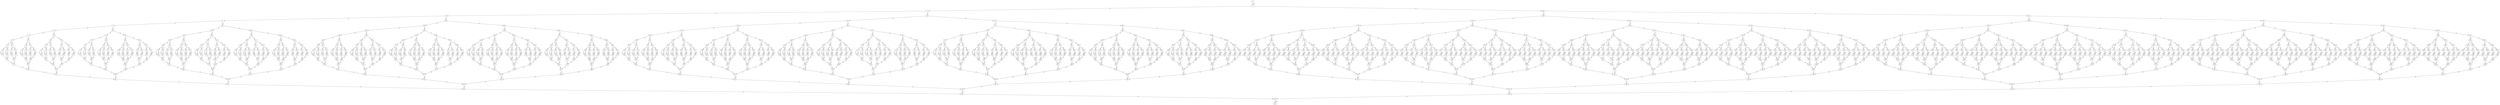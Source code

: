 digraph G {
0 ;
1 ;
2 ;
3 ;
4 ;
5 ;
6 ;
7 ;
8 ;
9 ;
10 ;
11 ;
12 ;
13 ;
14 ;
15 ;
16 ;
17 ;
18 ;
19 ;
20 ;
21 ;
22 ;
23 ;
24 ;
25 ;
26 ;
27 ;
28 ;
29 ;
30 ;
31 ;
32 ;
33 ;
34 ;
35 ;
36 ;
37 ;
38 ;
39 ;
40 ;
41 ;
42 ;
43 ;
44 ;
45 ;
46 ;
47 ;
48 ;
49 ;
50 ;
51 ;
52 ;
53 ;
54 ;
55 ;
56 ;
57 ;
58 ;
59 ;
60 ;
61 ;
62 ;
63 ;
64 ;
65 ;
66 ;
67 ;
68 ;
69 ;
70 ;
71 ;
72 ;
73 ;
74 ;
75 ;
76 ;
77 ;
78 ;
79 ;
80 ;
81 ;
82 ;
83 ;
84 ;
85 ;
86 ;
87 ;
88 ;
89 ;
90 ;
91 ;
92 ;
93 ;
94 ;
95 ;
96 ;
97 ;
98 ;
99 ;
100 ;
101 ;
102 ;
103 ;
104 ;
105 ;
106 ;
107 ;
108 ;
109 ;
110 ;
111 ;
112 ;
113 ;
114 ;
115 ;
116 ;
117 ;
118 ;
119 ;
120 ;
121 ;
122 ;
123 ;
124 ;
125 ;
126 ;
127 ;
128 ;
129 ;
130 ;
131 ;
132 ;
133 ;
134 ;
135 ;
136 ;
137 ;
138 ;
139 ;
140 ;
141 ;
142 ;
143 ;
144 ;
145 ;
146 ;
147 ;
148 ;
149 ;
150 ;
151 ;
152 ;
153 ;
154 ;
155 ;
156 ;
157 ;
158 ;
159 ;
160 ;
161 ;
162 ;
163 ;
164 ;
165 ;
166 ;
167 ;
168 ;
169 ;
170 ;
171 ;
172 ;
173 ;
174 ;
175 ;
176 ;
177 ;
178 ;
179 ;
180 ;
181 ;
182 ;
183 ;
184 ;
185 ;
186 ;
187 ;
188 ;
189 ;
190 ;
191 ;
192 ;
193 ;
194 ;
195 ;
196 ;
197 ;
198 ;
199 ;
200 ;
201 ;
202 ;
203 ;
204 ;
205 ;
206 ;
207 ;
208 ;
209 ;
210 ;
211 ;
212 ;
213 ;
214 ;
215 ;
216 ;
217 ;
218 ;
219 ;
220 ;
221 ;
222 ;
223 ;
224 ;
225 ;
226 ;
227 ;
228 ;
229 ;
230 ;
231 ;
232 ;
233 ;
234 ;
235 ;
236 ;
237 ;
238 ;
239 ;
240 ;
241 ;
242 ;
243 ;
244 ;
245 ;
246 ;
247 ;
248 ;
249 ;
250 ;
251 ;
252 ;
253 ;
254 ;
255 ;
256 ;
257 ;
258 ;
259 ;
260 ;
261 ;
262 ;
263 ;
264 ;
265 ;
266 ;
267 ;
268 ;
269 ;
270 ;
271 ;
272 ;
273 ;
274 ;
275 ;
276 ;
277 ;
278 ;
279 ;
280 ;
281 ;
282 ;
283 ;
284 ;
285 ;
286 ;
287 ;
288 ;
289 ;
290 ;
291 ;
292 ;
293 ;
294 ;
295 ;
296 ;
297 ;
298 ;
299 ;
300 ;
301 ;
302 ;
303 ;
304 ;
305 ;
306 ;
307 ;
308 ;
309 ;
310 ;
311 ;
312 ;
313 ;
314 ;
315 ;
316 ;
317 ;
318 ;
319 ;
320 ;
321 ;
322 ;
323 ;
324 ;
325 ;
326 ;
327 ;
328 ;
329 ;
330 ;
331 ;
332 ;
333 ;
334 ;
335 ;
336 ;
337 ;
338 ;
339 ;
340 ;
341 ;
342 ;
343 ;
344 ;
345 ;
346 ;
347 ;
348 ;
349 ;
350 ;
351 ;
352 ;
353 ;
354 ;
355 ;
356 ;
357 ;
358 ;
359 ;
360 ;
361 ;
362 ;
363 ;
364 ;
365 ;
366 ;
367 ;
368 ;
369 ;
370 ;
371 ;
372 ;
373 ;
374 ;
375 ;
376 ;
377 ;
378 ;
379 ;
380 ;
381 ;
382 ;
383 ;
384 ;
385 ;
386 ;
387 ;
388 ;
389 ;
390 ;
391 ;
392 ;
393 ;
394 ;
395 ;
396 ;
397 ;
398 ;
399 ;
400 ;
401 ;
402 ;
403 ;
404 ;
405 ;
406 ;
407 ;
408 ;
409 ;
410 ;
411 ;
412 ;
413 ;
414 ;
415 ;
416 ;
417 ;
418 ;
419 ;
420 ;
421 ;
422 ;
423 ;
424 ;
425 ;
426 ;
427 ;
428 ;
429 ;
430 ;
431 ;
432 ;
433 ;
434 ;
435 ;
436 ;
437 ;
438 ;
439 ;
440 ;
441 ;
442 ;
443 ;
444 ;
445 ;
446 ;
447 ;
448 ;
449 ;
450 ;
451 ;
452 ;
453 ;
454 ;
455 ;
456 ;
457 ;
458 ;
459 ;
460 ;
461 ;
462 ;
463 ;
464 ;
465 ;
466 ;
467 ;
468 ;
469 ;
470 ;
471 ;
472 ;
473 ;
474 ;
475 ;
476 ;
477 ;
478 ;
479 ;
480 ;
481 ;
482 ;
483 ;
484 ;
485 ;
486 ;
487 ;
488 ;
489 ;
490 ;
491 ;
492 ;
493 ;
494 ;
495 ;
496 ;
497 ;
498 ;
499 ;
500 ;
501 ;
502 ;
503 ;
504 ;
505 ;
506 ;
507 ;
508 ;
509 ;
510 ;
511 ;
512 ;
513 ;
514 ;
515 ;
516 ;
517 ;
518 ;
519 ;
520 ;
521 ;
522 ;
523 ;
524 ;
525 ;
526 ;
527 ;
528 ;
529 ;
530 ;
531 ;
532 ;
533 ;
534 ;
535 ;
536 ;
537 ;
538 ;
539 ;
540 ;
541 ;
542 ;
543 ;
544 ;
545 ;
546 ;
547 ;
548 ;
549 ;
550 ;
551 ;
552 ;
553 ;
554 ;
555 ;
556 ;
557 ;
558 ;
559 ;
560 ;
561 ;
562 ;
563 ;
564 ;
565 ;
566 ;
567 ;
568 ;
569 ;
570 ;
571 ;
572 ;
573 ;
574 ;
575 ;
576 ;
577 ;
578 ;
579 ;
580 ;
581 ;
582 ;
583 ;
584 ;
585 ;
586 ;
587 ;
588 ;
589 ;
590 ;
591 ;
592 ;
593 ;
594 ;
595 ;
596 ;
597 ;
598 ;
599 ;
600 ;
601 ;
602 ;
603 ;
604 ;
605 ;
606 ;
607 ;
608 ;
609 ;
610 ;
611 ;
612 ;
613 ;
614 ;
615 ;
616 ;
617 ;
618 ;
619 ;
620 ;
621 ;
622 ;
623 ;
624 ;
625 ;
626 ;
627 ;
628 ;
629 ;
630 ;
631 ;
632 ;
633 ;
634 ;
635 ;
636 ;
637 ;
638 ;
639 ;
640 ;
641 ;
642 ;
643 ;
644 ;
645 ;
646 ;
647 ;
648 ;
649 ;
650 ;
651 ;
652 ;
653 ;
654 ;
655 ;
656 ;
657 ;
658 ;
659 ;
660 ;
661 ;
662 ;
663 ;
664 ;
665 ;
666 ;
667 ;
668 ;
669 ;
670 ;
671 ;
672 ;
673 ;
674 ;
675 ;
676 ;
677 ;
678 ;
679 ;
680 ;
681 ;
682 ;
683 ;
684 ;
685 ;
686 ;
687 ;
688 ;
689 ;
690 ;
691 ;
692 ;
693 ;
694 ;
695 ;
696 ;
697 ;
698 ;
699 ;
700 ;
701 ;
702 ;
703 ;
704 ;
705 ;
706 ;
707 ;
708 ;
709 ;
710 ;
711 ;
712 ;
713 ;
714 ;
715 ;
716 ;
717 ;
718 ;
719 ;
720 ;
721 ;
722 ;
723 ;
724 ;
725 ;
726 ;
727 ;
728 ;
729 ;
730 ;
731 ;
732 ;
733 ;
734 ;
735 ;
736 ;
737 ;
738 ;
739 ;
740 ;
741 ;
742 ;
743 ;
744 ;
745 ;
746 ;
747 ;
748 ;
749 ;
750 ;
751 ;
752 ;
753 ;
754 ;
755 ;
756 ;
757 ;
758 ;
759 ;
760 ;
761 ;
762 ;
763 ;
764 ;
765 ;
766 ;
767 ;
768 ;
769 ;
770 ;
771 ;
772 ;
773 ;
774 ;
775 ;
776 ;
777 ;
778 ;
779 ;
780 ;
781 ;
782 ;
783 ;
784 ;
785 ;
786 ;
787 ;
788 ;
789 ;
790 ;
791 ;
792 ;
793 ;
794 ;
795 ;
796 ;
797 ;
798 ;
799 ;
800 ;
801 ;
802 ;
803 ;
804 ;
805 ;
806 ;
807 ;
808 ;
809 ;
810 ;
811 ;
812 ;
813 ;
814 ;
815 ;
816 ;
817 ;
818 ;
819 ;
820 ;
821 ;
822 ;
823 ;
824 ;
825 ;
826 ;
827 ;
828 ;
829 ;
830 ;
831 ;
832 ;
833 ;
834 ;
835 ;
836 ;
837 ;
838 ;
839 ;
840 ;
841 ;
842 ;
843 ;
844 ;
845 ;
846 ;
847 ;
848 ;
849 ;
850 ;
851 ;
852 ;
853 ;
854 ;
855 ;
856 ;
857 ;
858 ;
859 ;
860 ;
861 ;
862 ;
863 ;
864 ;
865 ;
866 ;
867 ;
868 ;
869 ;
870 ;
871 ;
872 ;
873 ;
874 ;
875 ;
876 ;
877 ;
878 ;
879 ;
880 ;
881 ;
882 ;
883 ;
884 ;
885 ;
886 ;
887 ;
888 ;
889 ;
890 ;
891 ;
892 ;
893 ;
894 ;
895 ;
896 ;
897 ;
898 ;
899 ;
900 ;
901 ;
902 ;
903 ;
904 ;
905 ;
906 ;
907 ;
908 ;
909 ;
910 ;
911 ;
912 ;
913 ;
914 ;
915 ;
916 ;
917 ;
918 ;
919 ;
920 ;
921 ;
922 ;
923 ;
924 ;
925 ;
926 ;
927 ;
928 ;
929 ;
930 ;
931 ;
932 ;
933 ;
934 ;
935 ;
936 ;
937 ;
938 ;
939 ;
940 ;
941 ;
942 ;
943 ;
944 ;
945 ;
946 ;
947 ;
948 ;
949 ;
950 ;
951 ;
952 ;
953 ;
954 ;
955 ;
956 ;
957 ;
958 ;
959 ;
960 ;
961 ;
962 ;
963 ;
964 ;
965 ;
966 ;
967 ;
968 ;
969 ;
970 ;
971 ;
972 ;
973 ;
974 ;
975 ;
976 ;
977 ;
978 ;
979 ;
980 ;
981 ;
982 ;
983 ;
984 ;
985 ;
986 ;
987 ;
988 ;
989 ;
990 ;
991 ;
992 ;
993 ;
994 ;
995 ;
996 ;
997 ;
998 ;
999 ;
1000 ;
1001 ;
1002 ;
1003 ;
1004 ;
1005 ;
1006 ;
1007 ;
1008 ;
1009 ;
1010 ;
1011 ;
1012 ;
1013 ;
1014 ;
1015 ;
1016 ;
1017 ;
1018 ;
1019 ;
1020 ;
1021 ;
1022 ;
1023 ;
1024 ;
1025 ;
1026 ;
1027 ;
1028 ;
1029 ;
1030 ;
1031 ;
1032 ;
1033 ;
1034 ;
1035 ;
1036 ;
1037 ;
1038 ;
1039 ;
1040 ;
1041 ;
1042 ;
1043 ;
1044 ;
1045 ;
1046 ;
1047 ;
1048 ;
1049 ;
1050 ;
1051 ;
1052 ;
1053 ;
1054 ;
1055 ;
1056 ;
1057 ;
1058 ;
1059 ;
1060 ;
1061 ;
1062 ;
1063 ;
1064 ;
1065 ;
1066 ;
1067 ;
1068 ;
1069 ;
1070 ;
1071 ;
1072 ;
1073 ;
1074 ;
1075 ;
1076 ;
1077 ;
1078 ;
1079 ;
1080 ;
1081 ;
1082 ;
1083 ;
1084 ;
1085 ;
1086 ;
1087 ;
1088 ;
1089 ;
1090 ;
1091 ;
1092 ;
1093 ;
1094 ;
1095 ;
1096 ;
1097 ;
1098 ;
1099 ;
1100 ;
1101 ;
1102 ;
1103 ;
1104 ;
1105 ;
1106 ;
1107 ;
1108 ;
1109 ;
1110 ;
1111 ;
1112 ;
1113 ;
1114 ;
1115 ;
1116 ;
1117 ;
1118 ;
1119 ;
1120 ;
1121 ;
1122 ;
1123 ;
1124 ;
1125 ;
1126 ;
1127 ;
1128 ;
1129 ;
1130 ;
1131 ;
1132 ;
1133 ;
1134 ;
1135 ;
1136 ;
1137 ;
1138 ;
1139 ;
1140 ;
1141 ;
1142 ;
1143 ;
1144 ;
1145 ;
1146 ;
1147 ;
1148 ;
1149 ;
1150 ;
1151 ;
1152 ;
1153 ;
1154 ;
1155 ;
1156 ;
1157 ;
1158 ;
1159 ;
1160 ;
1161 ;
1162 ;
1163 ;
1164 ;
1165 ;
1166 ;
1167 ;
1168 ;
1169 ;
1170 ;
1171 ;
1172 ;
1173 ;
1174 ;
1175 ;
1176 ;
1177 ;
1178 ;
1179 ;
1180 ;
1181 ;
1182 ;
1183 ;
1184 ;
1185 ;
1186 ;
1187 ;
1188 ;
1189 ;
1190 ;
1191 ;
1192 ;
1193 ;
1194 ;
1195 ;
1196 ;
1197 ;
1198 ;
1199 ;
1200 ;
1201 ;
1202 ;
1203 ;
1204 ;
1205 ;
1206 ;
1207 ;
1208 ;
1209 ;
1210 ;
1211 ;
1212 ;
1213 ;
1214 ;
1215 ;
1216 ;
1217 ;
1218 ;
1219 ;
1220 ;
1221 ;
1222 ;
1223 ;
1224 ;
1225 ;
1226 ;
1227 ;
1228 ;
1229 ;
1230 ;
1231 ;
1232 ;
1233 ;
1234 ;
1235 ;
1236 ;
1237 ;
1238 ;
1239 ;
1240 ;
1241 ;
1242 ;
1243 ;
1244 ;
1245 ;
1246 ;
1247 ;
1248 ;
1249 ;
1250 ;
1251 ;
1252 ;
1253 ;
1254 ;
1255 ;
1256 ;
1257 ;
1258 ;
1259 ;
1260 ;
1261 ;
1262 ;
1263 ;
1264 ;
1265 ;
1266 ;
1267 ;
1268 ;
1269 ;
1270 ;
1271 ;
1272 ;
1273 ;
1274 ;
1275 ;
1276 ;
1277 ;
1278 ;
1279 ;
1280 ;
1281 ;
1282 ;
1283 ;
1284 ;
1285 ;
1286 ;
1287 ;
1288 ;
1289 ;
1290 ;
1291 ;
1292 ;
1293 ;
1294 ;
1295 ;
1296 ;
1297 ;
1298 ;
1299 ;
1300 ;
1301 ;
1302 ;
1303 ;
1304 ;
1305 ;
1306 ;
1307 ;
1308 ;
1309 ;
1310 ;
1311 ;
1312 ;
1313 ;
1314 ;
1315 ;
1316 ;
1317 ;
1318 ;
1319 ;
1320 ;
1321 ;
1322 ;
1323 ;
1324 ;
1325 ;
1326 ;
1327 ;
1328 ;
1329 ;
1330 ;
1331 ;
1332 ;
1333 ;
1334 ;
1335 ;
1336 ;
1337 ;
1338 ;
1339 ;
1340 ;
1341 ;
1342 ;
1343 ;
1344 ;
1345 ;
1346 ;
1347 ;
1348 ;
1349 ;
1350 ;
1351 ;
1352 ;
1353 ;
1354 ;
1355 ;
1356 ;
1357 ;
1358 ;
1359 ;
1360 ;
1361 ;
1362 ;
1363 ;
1364 ;
1365 ;
1366 ;
1367 ;
1368 ;
1369 ;
1370 ;
1371 ;
1372 ;
1373 ;
1374 ;
1375 ;
1376 ;
1377 ;
1378 ;
1379 ;
1380 ;
1381 ;
1382 ;
1383 ;
1384 ;
1385 ;
1386 ;
1387 ;
1388 ;
1389 ;
1390 ;
1391 ;
1392 ;
1393 ;
1394 ;
1395 ;
1396 ;
1397 ;
1398 ;
1399 ;
1400 ;
1401 ;
1402 ;
1403 ;
1404 ;
1405 ;
1406 ;
1407 ;
1408 ;
1409 ;
1410 ;
1411 ;
1412 ;
1413 ;
1414 ;
1415 ;
1416 ;
1417 ;
1418 ;
1419 ;
1420 ;
1421 ;
1422 ;
1423 ;
1424 ;
1425 ;
1426 ;
1427 ;
1428 ;
1429 ;
1430 ;
1431 ;
1432 ;
1433 ;
1434 ;
1435 ;
1436 ;
1437 ;
1438 ;
1439 ;
1440 ;
1441 ;
1442 ;
1443 ;
1444 ;
1445 ;
1446 ;
1447 ;
1448 ;
1449 ;
1450 ;
1451 ;
1452 ;
1453 ;
1454 ;
1455 ;
1456 ;
1457 ;
1458 ;
1459 ;
1460 ;
1461 ;
1462 ;
1463 ;
1464 ;
1465 ;
1466 ;
1467 ;
1468 ;
1469 ;
1470 ;
1471 ;
1472 ;
1473 ;
1474 ;
1475 ;
1476 ;
1477 ;
1478 ;
1479 ;
1480 ;
1481 ;
1482 ;
1483 ;
1484 ;
1485 ;
1486 ;
1487 ;
1488 ;
1489 ;
1490 ;
1491 ;
1492 ;
1493 ;
1494 ;
1495 ;
1496 ;
1497 ;
1498 ;
1499 ;
1500 ;
1501 ;
1502 ;
1503 ;
1504 ;
1505 ;
1506 ;
1507 ;
1508 ;
1509 ;
1510 ;
1511 ;
1512 ;
1513 ;
1514 ;
1515 ;
1516 ;
1517 ;
1518 ;
1519 ;
1520 ;
1521 ;
1522 ;
1523 ;
1524 ;
1525 ;
1526 ;
1527 ;
1528 ;
1529 ;
1530 ;
1531 ;
1532 ;
1533 ;
1534 ;
1535 ;
1536 ;
1537 ;
1538 ;
1539 ;
1540 ;
1541 ;
1542 ;
1543 ;
1544 ;
1545 ;
1546 ;
1547 ;
1548 ;
1549 ;
1550 ;
1551 ;
1552 ;
1553 ;
1554 ;
1555 ;
1556 ;
1557 ;
1558 ;
1559 ;
1560 ;
1561 ;
1562 ;
1563 ;
1564 ;
1565 ;
1566 ;
1567 ;
1568 ;
1569 ;
1570 ;
1571 ;
1572 ;
1573 ;
1574 ;
1575 ;
1576 ;
1577 ;
1578 ;
1579 ;
1580 ;
1581 ;
1582 ;
1583 ;
1584 ;
1585 ;
1586 ;
1587 ;
1588 ;
1589 ;
1590 ;
1591 ;
1592 ;
1593 ;
1594 ;
1595 ;
1596 ;
1597 ;
1598 ;
1599 ;
1600 ;
1601 ;
1602 ;
1603 ;
1604 ;
1605 ;
1606 ;
1607 ;
1608 ;
1609 ;
1610 ;
1611 ;
1612 ;
1613 ;
1614 ;
1615 ;
1616 ;
1617 ;
1618 ;
1619 ;
1620 ;
1621 ;
1622 ;
1623 ;
1624 ;
1625 ;
1626 ;
1627 ;
1628 ;
1629 ;
1630 ;
1631 ;
1632 ;
1633 ;
1634 ;
1635 ;
1636 ;
1637 ;
1638 ;
1639 ;
1640 ;
1641 ;
1642 ;
1643 ;
1644 ;
1645 ;
1646 ;
1647 ;
1648 ;
1649 ;
1650 ;
1651 ;
1652 ;
1653 ;
1654 ;
1655 ;
1656 ;
1657 ;
1658 ;
1659 ;
1660 ;
1661 ;
1662 ;
1663 ;
1664 ;
1665 ;
1666 ;
1667 ;
1668 ;
1669 ;
1670 ;
1671 ;
1672 ;
1673 ;
1674 ;
1675 ;
1676 ;
1677 ;
1678 ;
1679 ;
1680 ;
1681 ;
1682 ;
1683 ;
1684 ;
1685 ;
1686 ;
1687 ;
1688 ;
1689 ;
1690 ;
1691 ;
1692 ;
1693 ;
1694 ;
1695 ;
1696 ;
1697 ;
1698 ;
1699 ;
1700 ;
1701 ;
1702 ;
1703 ;
1704 ;
1705 ;
1706 ;
1707 ;
1708 ;
1709 ;
1710 ;
1711 ;
1712 ;
1713 ;
1714 ;
1715 ;
1716 ;
1717 ;
1718 ;
1719 ;
1720 ;
1721 ;
1722 ;
1723 ;
1724 ;
1725 ;
1726 ;
1727 ;
1728 ;
1729 ;
1730 ;
1731 ;
1732 ;
1733 ;
1734 ;
1735 ;
1736 ;
1737 ;
1738 ;
1739 ;
1740 ;
1741 ;
1742 ;
1743 ;
1744 ;
1745 ;
1746 ;
1747 ;
1748 ;
1749 ;
1750 ;
1751 ;
1752 ;
1753 ;
1754 ;
1755 ;
1756 ;
1757 ;
1758 ;
1759 ;
1760 ;
1761 ;
1762 ;
1763 ;
1764 ;
1765 ;
1766 ;
1767 ;
1768 ;
1769 ;
1770 ;
1771 ;
1772 ;
1773 ;
1774 ;
1775 ;
1776 ;
1777 ;
1778 ;
1779 ;
1780 ;
1781 ;
1782 ;
1783 ;
1784 ;
1785 ;
1786 ;
1787 ;
1788 ;
1789 ;
1790 ;
1791 ;
1792 ;
1793 ;
1794 ;
1795 ;
1796 ;
1797 ;
1798 ;
1799 ;
1800 ;
1801 ;
1802 ;
1803 ;
1804 ;
1805 ;
1806 ;
1807 ;
1808 ;
1809 ;
1810 ;
1811 ;
1812 ;
1813 ;
1814 ;
1815 ;
1816 ;
1817 ;
1818 ;
1819 ;
1820 ;
1821 ;
1822 ;
1823 ;
1824 ;
1825 ;
1826 ;
1827 ;
1828 ;
1829 ;
1830 ;
1831 ;
1832 ;
1833 ;
1834 ;
1835 ;
1836 ;
1837 ;
1838 ;
1839 ;
1840 ;
1841 ;
1842 ;
1843 ;
1844 ;
1845 ;
1846 ;
1847 ;
1848 ;
1849 ;
1850 ;
1851 ;
1852 ;
1853 ;
1854 ;
1855 ;
1856 ;
1857 ;
1858 ;
1859 ;
1860 ;
1861 ;
1862 ;
1863 ;
1864 ;
1865 ;
1866 ;
1867 ;
1868 ;
1869 ;
1870 ;
1871 ;
1872 ;
1873 ;
1874 ;
1875 ;
1876 ;
1877 ;
1878 ;
1879 ;
1880 ;
1881 ;
1882 ;
1883 ;
1884 ;
1885 ;
1886 ;
1887 ;
1888 ;
1889 ;
1890 ;
1891 ;
1892 ;
1893 ;
1894 ;
1895 ;
1896 ;
1897 ;
1898 ;
1899 ;
1900 ;
1901 ;
1902 ;
1903 ;
1904 ;
1905 ;
1906 ;
1907 ;
1908 ;
1909 ;
1910 ;
1911 ;
1912 ;
1913 ;
1914 ;
1915 ;
1916 ;
1917 ;
1918 ;
1919 ;
1920 ;
1921 ;
1922 ;
1923 ;
1924 ;
1925 ;
1926 ;
1927 ;
1928 ;
1929 ;
1930 ;
1931 ;
1932 ;
1933 ;
1934 ;
1935 ;
1936 ;
1937 ;
1938 ;
1939 ;
1940 ;
1941 ;
1942 ;
1943 ;
1944 ;
1945 ;
1946 ;
1947 ;
1948 ;
1949 ;
1950 ;
1951 ;
1952 ;
1953 ;
1954 ;
1955 ;
1956 ;
1957 ;
1958 ;
1959 ;
1960 ;
1961 ;
1962 ;
1963 ;
1964 ;
1965 ;
1966 ;
1967 ;
1968 ;
1969 ;
1970 ;
1971 ;
1972 ;
1973 ;
1974 ;
1975 ;
1976 ;
1977 ;
1978 ;
1979 ;
1980 ;
1981 ;
1982 ;
1983 ;
1984 ;
1985 ;
1986 ;
1987 ;
1988 ;
1989 ;
1990 ;
1991 ;
1992 ;
1993 ;
1994 ;
1995 ;
1996 ;
1997 ;
1998 ;
1999 ;
2000 ;
2001 ;
2002 ;
2003 ;
2004 ;
2005 ;
2006 ;
2007 ;
2008 ;
2009 ;
2010 ;
2011 ;
2012 ;
2013 ;
2014 ;
2015 ;
2016 ;
2017 ;
2018 ;
2019 ;
2020 ;
2021 ;
2022 ;
2023 ;
2024 ;
2025 ;
2026 ;
2027 ;
2028 ;
2029 ;
2030 ;
2031 ;
2032 ;
2033 ;
2034 ;
2035 ;
2036 ;
2037 ;
2038 ;
2039 ;
2040 ;
2041 ;
2042 ;
2043 ;
2044 ;
2045 ;
2046 ;
2047 ;
0 -> 1 [ label="select "];
1 -> 2 [ label=" x2 ,"];
1 -> 1025 [ label="y2,"];
2 -> 3 [ label=" x2 ,"];
2 -> 514 [ label="y2,"];
3 -> 4 [ label=" x2 ,"];
3 -> 259 [ label="y2,"];
4 -> 5 [ label=" x2 ,"];
4 -> 132 [ label="y2,"];
5 -> 6 [ label=" x2 ,"];
5 -> 69 [ label="y2,"];
6 -> 7 [ label=" x2 ,"];
6 -> 38 [ label="y2,"];
7 -> 8 [ label=" x2 ,"];
7 -> 23 [ label="y2,"];
8 -> 9 [ label=" x2 ,"];
8 -> 16 [ label="y2,"];
9 -> 10 [ label=" x2 ,"];
9 -> 13 [ label="y2,"];
10 -> 11 [ label=" x1"];
10 -> 11 [ label="y2"];
11 -> 12 [ label=",c2"];
12 -> 15 [ label=",c2"];
13 -> 14 [ label=" x1"];
13 -> 14 [ label="y2"];
14 -> 12 [ label=",b2"];
15 -> 22 [ label=",c2"];
16 -> 17 [ label=" x2 ,"];
16 -> 20 [ label="y2,"];
17 -> 18 [ label=" x1"];
17 -> 18 [ label="y2"];
18 -> 19 [ label=",c2"];
19 -> 15 [ label=",b2"];
20 -> 21 [ label=" x1"];
20 -> 21 [ label="y2"];
21 -> 19 [ label=",b2"];
22 -> 37 [ label=",c2"];
23 -> 24 [ label=" x2 ,"];
23 -> 31 [ label="y2,"];
24 -> 25 [ label=" x2 ,"];
24 -> 28 [ label="y2,"];
25 -> 26 [ label=" x1"];
25 -> 26 [ label="y2"];
26 -> 27 [ label=",c2"];
27 -> 30 [ label=",c2"];
28 -> 29 [ label=" x1"];
28 -> 29 [ label="y2"];
29 -> 27 [ label=",b2"];
30 -> 22 [ label=",b2"];
31 -> 32 [ label=" x2 ,"];
31 -> 35 [ label="y2,"];
32 -> 33 [ label=" x1"];
32 -> 33 [ label="y2"];
33 -> 34 [ label=",c2"];
34 -> 30 [ label=",b2"];
35 -> 36 [ label=" x1"];
35 -> 36 [ label="y2"];
36 -> 34 [ label=",b2"];
37 -> 68 [ label=",c2"];
38 -> 39 [ label=" x2 ,"];
38 -> 54 [ label="y2,"];
39 -> 40 [ label=" x2 ,"];
39 -> 47 [ label="y2,"];
40 -> 41 [ label=" x2 ,"];
40 -> 44 [ label="y2,"];
41 -> 42 [ label=" x1"];
41 -> 42 [ label="y2"];
42 -> 43 [ label=",c2"];
43 -> 46 [ label=",c2"];
44 -> 45 [ label=" x1"];
44 -> 45 [ label="y2"];
45 -> 43 [ label=",b2"];
46 -> 53 [ label=",c2"];
47 -> 48 [ label=" x2 ,"];
47 -> 51 [ label="y2,"];
48 -> 49 [ label=" x1"];
48 -> 49 [ label="y2"];
49 -> 50 [ label=",c2"];
50 -> 46 [ label=",b2"];
51 -> 52 [ label=" x1"];
51 -> 52 [ label="y2"];
52 -> 50 [ label=",b2"];
53 -> 37 [ label=",b2"];
54 -> 55 [ label=" x2 ,"];
54 -> 62 [ label="y2,"];
55 -> 56 [ label=" x2 ,"];
55 -> 59 [ label="y2,"];
56 -> 57 [ label=" x1"];
56 -> 57 [ label="y2"];
57 -> 58 [ label=",c2"];
58 -> 61 [ label=",c2"];
59 -> 60 [ label=" x1"];
59 -> 60 [ label="y2"];
60 -> 58 [ label=",b2"];
61 -> 53 [ label=",b2"];
62 -> 63 [ label=" x2 ,"];
62 -> 66 [ label="y2,"];
63 -> 64 [ label=" x1"];
63 -> 64 [ label="y2"];
64 -> 65 [ label=",c2"];
65 -> 61 [ label=",b2"];
66 -> 67 [ label=" x1"];
66 -> 67 [ label="y2"];
67 -> 65 [ label=",b2"];
68 -> 131 [ label=",c2"];
69 -> 70 [ label=" x2 ,"];
69 -> 101 [ label="y2,"];
70 -> 71 [ label=" x2 ,"];
70 -> 86 [ label="y2,"];
71 -> 72 [ label=" x2 ,"];
71 -> 79 [ label="y2,"];
72 -> 73 [ label=" x2 ,"];
72 -> 76 [ label="y2,"];
73 -> 74 [ label=" x1"];
73 -> 74 [ label="y2"];
74 -> 75 [ label=",c2"];
75 -> 78 [ label=",c2"];
76 -> 77 [ label=" x1"];
76 -> 77 [ label="y2"];
77 -> 75 [ label=",b2"];
78 -> 85 [ label=",c2"];
79 -> 80 [ label=" x2 ,"];
79 -> 83 [ label="y2,"];
80 -> 81 [ label=" x1"];
80 -> 81 [ label="y2"];
81 -> 82 [ label=",c2"];
82 -> 78 [ label=",b2"];
83 -> 84 [ label=" x1"];
83 -> 84 [ label="y2"];
84 -> 82 [ label=",b2"];
85 -> 100 [ label=",c2"];
86 -> 87 [ label=" x2 ,"];
86 -> 94 [ label="y2,"];
87 -> 88 [ label=" x2 ,"];
87 -> 91 [ label="y2,"];
88 -> 89 [ label=" x1"];
88 -> 89 [ label="y2"];
89 -> 90 [ label=",c2"];
90 -> 93 [ label=",c2"];
91 -> 92 [ label=" x1"];
91 -> 92 [ label="y2"];
92 -> 90 [ label=",b2"];
93 -> 85 [ label=",b2"];
94 -> 95 [ label=" x2 ,"];
94 -> 98 [ label="y2,"];
95 -> 96 [ label=" x1"];
95 -> 96 [ label="y2"];
96 -> 97 [ label=",c2"];
97 -> 93 [ label=",b2"];
98 -> 99 [ label=" x1"];
98 -> 99 [ label="y2"];
99 -> 97 [ label=",b2"];
100 -> 68 [ label=",b2"];
101 -> 102 [ label=" x2 ,"];
101 -> 117 [ label="y2,"];
102 -> 103 [ label=" x2 ,"];
102 -> 110 [ label="y2,"];
103 -> 104 [ label=" x2 ,"];
103 -> 107 [ label="y2,"];
104 -> 105 [ label=" x1"];
104 -> 105 [ label="y2"];
105 -> 106 [ label=",c2"];
106 -> 109 [ label=",c2"];
107 -> 108 [ label=" x1"];
107 -> 108 [ label="y2"];
108 -> 106 [ label=",b2"];
109 -> 116 [ label=",c2"];
110 -> 111 [ label=" x2 ,"];
110 -> 114 [ label="y2,"];
111 -> 112 [ label=" x1"];
111 -> 112 [ label="y2"];
112 -> 113 [ label=",c2"];
113 -> 109 [ label=",b2"];
114 -> 115 [ label=" x1"];
114 -> 115 [ label="y2"];
115 -> 113 [ label=",b2"];
116 -> 100 [ label=",b2"];
117 -> 118 [ label=" x2 ,"];
117 -> 125 [ label="y2,"];
118 -> 119 [ label=" x2 ,"];
118 -> 122 [ label="y2,"];
119 -> 120 [ label=" x1"];
119 -> 120 [ label="y2"];
120 -> 121 [ label=",c2"];
121 -> 124 [ label=",c2"];
122 -> 123 [ label=" x1"];
122 -> 123 [ label="y2"];
123 -> 121 [ label=",b2"];
124 -> 116 [ label=",b2"];
125 -> 126 [ label=" x2 ,"];
125 -> 129 [ label="y2,"];
126 -> 127 [ label=" x1"];
126 -> 127 [ label="y2"];
127 -> 128 [ label=",c2"];
128 -> 124 [ label=",b2"];
129 -> 130 [ label=" x1"];
129 -> 130 [ label="y2"];
130 -> 128 [ label=",b2"];
131 -> 258 [ label=",c2"];
132 -> 133 [ label=" x2 ,"];
132 -> 196 [ label="y2,"];
133 -> 134 [ label=" x2 ,"];
133 -> 165 [ label="y2,"];
134 -> 135 [ label=" x2 ,"];
134 -> 150 [ label="y2,"];
135 -> 136 [ label=" x2 ,"];
135 -> 143 [ label="y2,"];
136 -> 137 [ label=" x2 ,"];
136 -> 140 [ label="y2,"];
137 -> 138 [ label=" x1"];
137 -> 138 [ label="y2"];
138 -> 139 [ label=",c2"];
139 -> 142 [ label=",c2"];
140 -> 141 [ label=" x1"];
140 -> 141 [ label="y2"];
141 -> 139 [ label=",b2"];
142 -> 149 [ label=",c2"];
143 -> 144 [ label=" x2 ,"];
143 -> 147 [ label="y2,"];
144 -> 145 [ label=" x1"];
144 -> 145 [ label="y2"];
145 -> 146 [ label=",c2"];
146 -> 142 [ label=",b2"];
147 -> 148 [ label=" x1"];
147 -> 148 [ label="y2"];
148 -> 146 [ label=",b2"];
149 -> 164 [ label=",c2"];
150 -> 151 [ label=" x2 ,"];
150 -> 158 [ label="y2,"];
151 -> 152 [ label=" x2 ,"];
151 -> 155 [ label="y2,"];
152 -> 153 [ label=" x1"];
152 -> 153 [ label="y2"];
153 -> 154 [ label=",c2"];
154 -> 157 [ label=",c2"];
155 -> 156 [ label=" x1"];
155 -> 156 [ label="y2"];
156 -> 154 [ label=",b2"];
157 -> 149 [ label=",b2"];
158 -> 159 [ label=" x2 ,"];
158 -> 162 [ label="y2,"];
159 -> 160 [ label=" x1"];
159 -> 160 [ label="y2"];
160 -> 161 [ label=",c2"];
161 -> 157 [ label=",b2"];
162 -> 163 [ label=" x1"];
162 -> 163 [ label="y2"];
163 -> 161 [ label=",b2"];
164 -> 195 [ label=",c2"];
165 -> 166 [ label=" x2 ,"];
165 -> 181 [ label="y2,"];
166 -> 167 [ label=" x2 ,"];
166 -> 174 [ label="y2,"];
167 -> 168 [ label=" x2 ,"];
167 -> 171 [ label="y2,"];
168 -> 169 [ label=" x1"];
168 -> 169 [ label="y2"];
169 -> 170 [ label=",c2"];
170 -> 173 [ label=",c2"];
171 -> 172 [ label=" x1"];
171 -> 172 [ label="y2"];
172 -> 170 [ label=",b2"];
173 -> 180 [ label=",c2"];
174 -> 175 [ label=" x2 ,"];
174 -> 178 [ label="y2,"];
175 -> 176 [ label=" x1"];
175 -> 176 [ label="y2"];
176 -> 177 [ label=",c2"];
177 -> 173 [ label=",b2"];
178 -> 179 [ label=" x1"];
178 -> 179 [ label="y2"];
179 -> 177 [ label=",b2"];
180 -> 164 [ label=",b2"];
181 -> 182 [ label=" x2 ,"];
181 -> 189 [ label="y2,"];
182 -> 183 [ label=" x2 ,"];
182 -> 186 [ label="y2,"];
183 -> 184 [ label=" x1"];
183 -> 184 [ label="y2"];
184 -> 185 [ label=",c2"];
185 -> 188 [ label=",c2"];
186 -> 187 [ label=" x1"];
186 -> 187 [ label="y2"];
187 -> 185 [ label=",b2"];
188 -> 180 [ label=",b2"];
189 -> 190 [ label=" x2 ,"];
189 -> 193 [ label="y2,"];
190 -> 191 [ label=" x1"];
190 -> 191 [ label="y2"];
191 -> 192 [ label=",c2"];
192 -> 188 [ label=",b2"];
193 -> 194 [ label=" x1"];
193 -> 194 [ label="y2"];
194 -> 192 [ label=",b2"];
195 -> 131 [ label=",b2"];
196 -> 197 [ label=" x2 ,"];
196 -> 228 [ label="y2,"];
197 -> 198 [ label=" x2 ,"];
197 -> 213 [ label="y2,"];
198 -> 199 [ label=" x2 ,"];
198 -> 206 [ label="y2,"];
199 -> 200 [ label=" x2 ,"];
199 -> 203 [ label="y2,"];
200 -> 201 [ label=" x1"];
200 -> 201 [ label="y2"];
201 -> 202 [ label=",c2"];
202 -> 205 [ label=",c2"];
203 -> 204 [ label=" x1"];
203 -> 204 [ label="y2"];
204 -> 202 [ label=",b2"];
205 -> 212 [ label=",c2"];
206 -> 207 [ label=" x2 ,"];
206 -> 210 [ label="y2,"];
207 -> 208 [ label=" x1"];
207 -> 208 [ label="y2"];
208 -> 209 [ label=",c2"];
209 -> 205 [ label=",b2"];
210 -> 211 [ label=" x1"];
210 -> 211 [ label="y2"];
211 -> 209 [ label=",b2"];
212 -> 227 [ label=",c2"];
213 -> 214 [ label=" x2 ,"];
213 -> 221 [ label="y2,"];
214 -> 215 [ label=" x2 ,"];
214 -> 218 [ label="y2,"];
215 -> 216 [ label=" x1"];
215 -> 216 [ label="y2"];
216 -> 217 [ label=",c2"];
217 -> 220 [ label=",c2"];
218 -> 219 [ label=" x1"];
218 -> 219 [ label="y2"];
219 -> 217 [ label=",b2"];
220 -> 212 [ label=",b2"];
221 -> 222 [ label=" x2 ,"];
221 -> 225 [ label="y2,"];
222 -> 223 [ label=" x1"];
222 -> 223 [ label="y2"];
223 -> 224 [ label=",c2"];
224 -> 220 [ label=",b2"];
225 -> 226 [ label=" x1"];
225 -> 226 [ label="y2"];
226 -> 224 [ label=",b2"];
227 -> 195 [ label=",b2"];
228 -> 229 [ label=" x2 ,"];
228 -> 244 [ label="y2,"];
229 -> 230 [ label=" x2 ,"];
229 -> 237 [ label="y2,"];
230 -> 231 [ label=" x2 ,"];
230 -> 234 [ label="y2,"];
231 -> 232 [ label=" x1"];
231 -> 232 [ label="y2"];
232 -> 233 [ label=",c2"];
233 -> 236 [ label=",c2"];
234 -> 235 [ label=" x1"];
234 -> 235 [ label="y2"];
235 -> 233 [ label=",b2"];
236 -> 243 [ label=",c2"];
237 -> 238 [ label=" x2 ,"];
237 -> 241 [ label="y2,"];
238 -> 239 [ label=" x1"];
238 -> 239 [ label="y2"];
239 -> 240 [ label=",c2"];
240 -> 236 [ label=",b2"];
241 -> 242 [ label=" x1"];
241 -> 242 [ label="y2"];
242 -> 240 [ label=",b2"];
243 -> 227 [ label=",b2"];
244 -> 245 [ label=" x2 ,"];
244 -> 252 [ label="y2,"];
245 -> 246 [ label=" x2 ,"];
245 -> 249 [ label="y2,"];
246 -> 247 [ label=" x1"];
246 -> 247 [ label="y2"];
247 -> 248 [ label=",c2"];
248 -> 251 [ label=",c2"];
249 -> 250 [ label=" x1"];
249 -> 250 [ label="y2"];
250 -> 248 [ label=",b2"];
251 -> 243 [ label=",b2"];
252 -> 253 [ label=" x2 ,"];
252 -> 256 [ label="y2,"];
253 -> 254 [ label=" x1"];
253 -> 254 [ label="y2"];
254 -> 255 [ label=",c2"];
255 -> 251 [ label=",b2"];
256 -> 257 [ label=" x1"];
256 -> 257 [ label="y2"];
257 -> 255 [ label=",b2"];
258 -> 513 [ label=",c2"];
259 -> 260 [ label=" x2 ,"];
259 -> 387 [ label="y2,"];
260 -> 261 [ label=" x2 ,"];
260 -> 324 [ label="y2,"];
261 -> 262 [ label=" x2 ,"];
261 -> 293 [ label="y2,"];
262 -> 263 [ label=" x2 ,"];
262 -> 278 [ label="y2,"];
263 -> 264 [ label=" x2 ,"];
263 -> 271 [ label="y2,"];
264 -> 265 [ label=" x2 ,"];
264 -> 268 [ label="y2,"];
265 -> 266 [ label=" x1"];
265 -> 266 [ label="y2"];
266 -> 267 [ label=",c2"];
267 -> 270 [ label=",c2"];
268 -> 269 [ label=" x1"];
268 -> 269 [ label="y2"];
269 -> 267 [ label=",b2"];
270 -> 277 [ label=",c2"];
271 -> 272 [ label=" x2 ,"];
271 -> 275 [ label="y2,"];
272 -> 273 [ label=" x1"];
272 -> 273 [ label="y2"];
273 -> 274 [ label=",c2"];
274 -> 270 [ label=",b2"];
275 -> 276 [ label=" x1"];
275 -> 276 [ label="y2"];
276 -> 274 [ label=",b2"];
277 -> 292 [ label=",c2"];
278 -> 279 [ label=" x2 ,"];
278 -> 286 [ label="y2,"];
279 -> 280 [ label=" x2 ,"];
279 -> 283 [ label="y2,"];
280 -> 281 [ label=" x1"];
280 -> 281 [ label="y2"];
281 -> 282 [ label=",c2"];
282 -> 285 [ label=",c2"];
283 -> 284 [ label=" x1"];
283 -> 284 [ label="y2"];
284 -> 282 [ label=",b2"];
285 -> 277 [ label=",b2"];
286 -> 287 [ label=" x2 ,"];
286 -> 290 [ label="y2,"];
287 -> 288 [ label=" x1"];
287 -> 288 [ label="y2"];
288 -> 289 [ label=",c2"];
289 -> 285 [ label=",b2"];
290 -> 291 [ label=" x1"];
290 -> 291 [ label="y2"];
291 -> 289 [ label=",b2"];
292 -> 323 [ label=",c2"];
293 -> 294 [ label=" x2 ,"];
293 -> 309 [ label="y2,"];
294 -> 295 [ label=" x2 ,"];
294 -> 302 [ label="y2,"];
295 -> 296 [ label=" x2 ,"];
295 -> 299 [ label="y2,"];
296 -> 297 [ label=" x1"];
296 -> 297 [ label="y2"];
297 -> 298 [ label=",c2"];
298 -> 301 [ label=",c2"];
299 -> 300 [ label=" x1"];
299 -> 300 [ label="y2"];
300 -> 298 [ label=",b2"];
301 -> 308 [ label=",c2"];
302 -> 303 [ label=" x2 ,"];
302 -> 306 [ label="y2,"];
303 -> 304 [ label=" x1"];
303 -> 304 [ label="y2"];
304 -> 305 [ label=",c2"];
305 -> 301 [ label=",b2"];
306 -> 307 [ label=" x1"];
306 -> 307 [ label="y2"];
307 -> 305 [ label=",b2"];
308 -> 292 [ label=",b2"];
309 -> 310 [ label=" x2 ,"];
309 -> 317 [ label="y2,"];
310 -> 311 [ label=" x2 ,"];
310 -> 314 [ label="y2,"];
311 -> 312 [ label=" x1"];
311 -> 312 [ label="y2"];
312 -> 313 [ label=",c2"];
313 -> 316 [ label=",c2"];
314 -> 315 [ label=" x1"];
314 -> 315 [ label="y2"];
315 -> 313 [ label=",b2"];
316 -> 308 [ label=",b2"];
317 -> 318 [ label=" x2 ,"];
317 -> 321 [ label="y2,"];
318 -> 319 [ label=" x1"];
318 -> 319 [ label="y2"];
319 -> 320 [ label=",c2"];
320 -> 316 [ label=",b2"];
321 -> 322 [ label=" x1"];
321 -> 322 [ label="y2"];
322 -> 320 [ label=",b2"];
323 -> 386 [ label=",c2"];
324 -> 325 [ label=" x2 ,"];
324 -> 356 [ label="y2,"];
325 -> 326 [ label=" x2 ,"];
325 -> 341 [ label="y2,"];
326 -> 327 [ label=" x2 ,"];
326 -> 334 [ label="y2,"];
327 -> 328 [ label=" x2 ,"];
327 -> 331 [ label="y2,"];
328 -> 329 [ label=" x1"];
328 -> 329 [ label="y2"];
329 -> 330 [ label=",c2"];
330 -> 333 [ label=",c2"];
331 -> 332 [ label=" x1"];
331 -> 332 [ label="y2"];
332 -> 330 [ label=",b2"];
333 -> 340 [ label=",c2"];
334 -> 335 [ label=" x2 ,"];
334 -> 338 [ label="y2,"];
335 -> 336 [ label=" x1"];
335 -> 336 [ label="y2"];
336 -> 337 [ label=",c2"];
337 -> 333 [ label=",b2"];
338 -> 339 [ label=" x1"];
338 -> 339 [ label="y2"];
339 -> 337 [ label=",b2"];
340 -> 355 [ label=",c2"];
341 -> 342 [ label=" x2 ,"];
341 -> 349 [ label="y2,"];
342 -> 343 [ label=" x2 ,"];
342 -> 346 [ label="y2,"];
343 -> 344 [ label=" x1"];
343 -> 344 [ label="y2"];
344 -> 345 [ label=",c2"];
345 -> 348 [ label=",c2"];
346 -> 347 [ label=" x1"];
346 -> 347 [ label="y2"];
347 -> 345 [ label=",b2"];
348 -> 340 [ label=",b2"];
349 -> 350 [ label=" x2 ,"];
349 -> 353 [ label="y2,"];
350 -> 351 [ label=" x1"];
350 -> 351 [ label="y2"];
351 -> 352 [ label=",c2"];
352 -> 348 [ label=",b2"];
353 -> 354 [ label=" x1"];
353 -> 354 [ label="y2"];
354 -> 352 [ label=",b2"];
355 -> 323 [ label=",b2"];
356 -> 357 [ label=" x2 ,"];
356 -> 372 [ label="y2,"];
357 -> 358 [ label=" x2 ,"];
357 -> 365 [ label="y2,"];
358 -> 359 [ label=" x2 ,"];
358 -> 362 [ label="y2,"];
359 -> 360 [ label=" x1"];
359 -> 360 [ label="y2"];
360 -> 361 [ label=",c2"];
361 -> 364 [ label=",c2"];
362 -> 363 [ label=" x1"];
362 -> 363 [ label="y2"];
363 -> 361 [ label=",b2"];
364 -> 371 [ label=",c2"];
365 -> 366 [ label=" x2 ,"];
365 -> 369 [ label="y2,"];
366 -> 367 [ label=" x1"];
366 -> 367 [ label="y2"];
367 -> 368 [ label=",c2"];
368 -> 364 [ label=",b2"];
369 -> 370 [ label=" x1"];
369 -> 370 [ label="y2"];
370 -> 368 [ label=",b2"];
371 -> 355 [ label=",b2"];
372 -> 373 [ label=" x2 ,"];
372 -> 380 [ label="y2,"];
373 -> 374 [ label=" x2 ,"];
373 -> 377 [ label="y2,"];
374 -> 375 [ label=" x1"];
374 -> 375 [ label="y2"];
375 -> 376 [ label=",c2"];
376 -> 379 [ label=",c2"];
377 -> 378 [ label=" x1"];
377 -> 378 [ label="y2"];
378 -> 376 [ label=",b2"];
379 -> 371 [ label=",b2"];
380 -> 381 [ label=" x2 ,"];
380 -> 384 [ label="y2,"];
381 -> 382 [ label=" x1"];
381 -> 382 [ label="y2"];
382 -> 383 [ label=",c2"];
383 -> 379 [ label=",b2"];
384 -> 385 [ label=" x1"];
384 -> 385 [ label="y2"];
385 -> 383 [ label=",b2"];
386 -> 258 [ label=",b2"];
387 -> 388 [ label=" x2 ,"];
387 -> 451 [ label="y2,"];
388 -> 389 [ label=" x2 ,"];
388 -> 420 [ label="y2,"];
389 -> 390 [ label=" x2 ,"];
389 -> 405 [ label="y2,"];
390 -> 391 [ label=" x2 ,"];
390 -> 398 [ label="y2,"];
391 -> 392 [ label=" x2 ,"];
391 -> 395 [ label="y2,"];
392 -> 393 [ label=" x1"];
392 -> 393 [ label="y2"];
393 -> 394 [ label=",c2"];
394 -> 397 [ label=",c2"];
395 -> 396 [ label=" x1"];
395 -> 396 [ label="y2"];
396 -> 394 [ label=",b2"];
397 -> 404 [ label=",c2"];
398 -> 399 [ label=" x2 ,"];
398 -> 402 [ label="y2,"];
399 -> 400 [ label=" x1"];
399 -> 400 [ label="y2"];
400 -> 401 [ label=",c2"];
401 -> 397 [ label=",b2"];
402 -> 403 [ label=" x1"];
402 -> 403 [ label="y2"];
403 -> 401 [ label=",b2"];
404 -> 419 [ label=",c2"];
405 -> 406 [ label=" x2 ,"];
405 -> 413 [ label="y2,"];
406 -> 407 [ label=" x2 ,"];
406 -> 410 [ label="y2,"];
407 -> 408 [ label=" x1"];
407 -> 408 [ label="y2"];
408 -> 409 [ label=",c2"];
409 -> 412 [ label=",c2"];
410 -> 411 [ label=" x1"];
410 -> 411 [ label="y2"];
411 -> 409 [ label=",b2"];
412 -> 404 [ label=",b2"];
413 -> 414 [ label=" x2 ,"];
413 -> 417 [ label="y2,"];
414 -> 415 [ label=" x1"];
414 -> 415 [ label="y2"];
415 -> 416 [ label=",c2"];
416 -> 412 [ label=",b2"];
417 -> 418 [ label=" x1"];
417 -> 418 [ label="y2"];
418 -> 416 [ label=",b2"];
419 -> 450 [ label=",c2"];
420 -> 421 [ label=" x2 ,"];
420 -> 436 [ label="y2,"];
421 -> 422 [ label=" x2 ,"];
421 -> 429 [ label="y2,"];
422 -> 423 [ label=" x2 ,"];
422 -> 426 [ label="y2,"];
423 -> 424 [ label=" x1"];
423 -> 424 [ label="y2"];
424 -> 425 [ label=",c2"];
425 -> 428 [ label=",c2"];
426 -> 427 [ label=" x1"];
426 -> 427 [ label="y2"];
427 -> 425 [ label=",b2"];
428 -> 435 [ label=",c2"];
429 -> 430 [ label=" x2 ,"];
429 -> 433 [ label="y2,"];
430 -> 431 [ label=" x1"];
430 -> 431 [ label="y2"];
431 -> 432 [ label=",c2"];
432 -> 428 [ label=",b2"];
433 -> 434 [ label=" x1"];
433 -> 434 [ label="y2"];
434 -> 432 [ label=",b2"];
435 -> 419 [ label=",b2"];
436 -> 437 [ label=" x2 ,"];
436 -> 444 [ label="y2,"];
437 -> 438 [ label=" x2 ,"];
437 -> 441 [ label="y2,"];
438 -> 439 [ label=" x1"];
438 -> 439 [ label="y2"];
439 -> 440 [ label=",c2"];
440 -> 443 [ label=",c2"];
441 -> 442 [ label=" x1"];
441 -> 442 [ label="y2"];
442 -> 440 [ label=",b2"];
443 -> 435 [ label=",b2"];
444 -> 445 [ label=" x2 ,"];
444 -> 448 [ label="y2,"];
445 -> 446 [ label=" x1"];
445 -> 446 [ label="y2"];
446 -> 447 [ label=",c2"];
447 -> 443 [ label=",b2"];
448 -> 449 [ label=" x1"];
448 -> 449 [ label="y2"];
449 -> 447 [ label=",b2"];
450 -> 386 [ label=",b2"];
451 -> 452 [ label=" x2 ,"];
451 -> 483 [ label="y2,"];
452 -> 453 [ label=" x2 ,"];
452 -> 468 [ label="y2,"];
453 -> 454 [ label=" x2 ,"];
453 -> 461 [ label="y2,"];
454 -> 455 [ label=" x2 ,"];
454 -> 458 [ label="y2,"];
455 -> 456 [ label=" x1"];
455 -> 456 [ label="y2"];
456 -> 457 [ label=",c2"];
457 -> 460 [ label=",c2"];
458 -> 459 [ label=" x1"];
458 -> 459 [ label="y2"];
459 -> 457 [ label=",b2"];
460 -> 467 [ label=",c2"];
461 -> 462 [ label=" x2 ,"];
461 -> 465 [ label="y2,"];
462 -> 463 [ label=" x1"];
462 -> 463 [ label="y2"];
463 -> 464 [ label=",c2"];
464 -> 460 [ label=",b2"];
465 -> 466 [ label=" x1"];
465 -> 466 [ label="y2"];
466 -> 464 [ label=",b2"];
467 -> 482 [ label=",c2"];
468 -> 469 [ label=" x2 ,"];
468 -> 476 [ label="y2,"];
469 -> 470 [ label=" x2 ,"];
469 -> 473 [ label="y2,"];
470 -> 471 [ label=" x1"];
470 -> 471 [ label="y2"];
471 -> 472 [ label=",c2"];
472 -> 475 [ label=",c2"];
473 -> 474 [ label=" x1"];
473 -> 474 [ label="y2"];
474 -> 472 [ label=",b2"];
475 -> 467 [ label=",b2"];
476 -> 477 [ label=" x2 ,"];
476 -> 480 [ label="y2,"];
477 -> 478 [ label=" x1"];
477 -> 478 [ label="y2"];
478 -> 479 [ label=",c2"];
479 -> 475 [ label=",b2"];
480 -> 481 [ label=" x1"];
480 -> 481 [ label="y2"];
481 -> 479 [ label=",b2"];
482 -> 450 [ label=",b2"];
483 -> 484 [ label=" x2 ,"];
483 -> 499 [ label="y2,"];
484 -> 485 [ label=" x2 ,"];
484 -> 492 [ label="y2,"];
485 -> 486 [ label=" x2 ,"];
485 -> 489 [ label="y2,"];
486 -> 487 [ label=" x1"];
486 -> 487 [ label="y2"];
487 -> 488 [ label=",c2"];
488 -> 491 [ label=",c2"];
489 -> 490 [ label=" x1"];
489 -> 490 [ label="y2"];
490 -> 488 [ label=",b2"];
491 -> 498 [ label=",c2"];
492 -> 493 [ label=" x2 ,"];
492 -> 496 [ label="y2,"];
493 -> 494 [ label=" x1"];
493 -> 494 [ label="y2"];
494 -> 495 [ label=",c2"];
495 -> 491 [ label=",b2"];
496 -> 497 [ label=" x1"];
496 -> 497 [ label="y2"];
497 -> 495 [ label=",b2"];
498 -> 482 [ label=",b2"];
499 -> 500 [ label=" x2 ,"];
499 -> 507 [ label="y2,"];
500 -> 501 [ label=" x2 ,"];
500 -> 504 [ label="y2,"];
501 -> 502 [ label=" x1"];
501 -> 502 [ label="y2"];
502 -> 503 [ label=",c2"];
503 -> 506 [ label=",c2"];
504 -> 505 [ label=" x1"];
504 -> 505 [ label="y2"];
505 -> 503 [ label=",b2"];
506 -> 498 [ label=",b2"];
507 -> 508 [ label=" x2 ,"];
507 -> 511 [ label="y2,"];
508 -> 509 [ label=" x1"];
508 -> 509 [ label="y2"];
509 -> 510 [ label=",c2"];
510 -> 506 [ label=",b2"];
511 -> 512 [ label=" x1"];
511 -> 512 [ label="y2"];
512 -> 510 [ label=",b2"];
513 -> 1024 [ label=",c2"];
514 -> 515 [ label=" x2 ,"];
514 -> 770 [ label="y2,"];
515 -> 516 [ label=" x2 ,"];
515 -> 643 [ label="y2,"];
516 -> 517 [ label=" x2 ,"];
516 -> 580 [ label="y2,"];
517 -> 518 [ label=" x2 ,"];
517 -> 549 [ label="y2,"];
518 -> 519 [ label=" x2 ,"];
518 -> 534 [ label="y2,"];
519 -> 520 [ label=" x2 ,"];
519 -> 527 [ label="y2,"];
520 -> 521 [ label=" x2 ,"];
520 -> 524 [ label="y2,"];
521 -> 522 [ label=" x1"];
521 -> 522 [ label="y2"];
522 -> 523 [ label=",c2"];
523 -> 526 [ label=",c2"];
524 -> 525 [ label=" x1"];
524 -> 525 [ label="y2"];
525 -> 523 [ label=",b2"];
526 -> 533 [ label=",c2"];
527 -> 528 [ label=" x2 ,"];
527 -> 531 [ label="y2,"];
528 -> 529 [ label=" x1"];
528 -> 529 [ label="y2"];
529 -> 530 [ label=",c2"];
530 -> 526 [ label=",b2"];
531 -> 532 [ label=" x1"];
531 -> 532 [ label="y2"];
532 -> 530 [ label=",b2"];
533 -> 548 [ label=",c2"];
534 -> 535 [ label=" x2 ,"];
534 -> 542 [ label="y2,"];
535 -> 536 [ label=" x2 ,"];
535 -> 539 [ label="y2,"];
536 -> 537 [ label=" x1"];
536 -> 537 [ label="y2"];
537 -> 538 [ label=",c2"];
538 -> 541 [ label=",c2"];
539 -> 540 [ label=" x1"];
539 -> 540 [ label="y2"];
540 -> 538 [ label=",b2"];
541 -> 533 [ label=",b2"];
542 -> 543 [ label=" x2 ,"];
542 -> 546 [ label="y2,"];
543 -> 544 [ label=" x1"];
543 -> 544 [ label="y2"];
544 -> 545 [ label=",c2"];
545 -> 541 [ label=",b2"];
546 -> 547 [ label=" x1"];
546 -> 547 [ label="y2"];
547 -> 545 [ label=",b2"];
548 -> 579 [ label=",c2"];
549 -> 550 [ label=" x2 ,"];
549 -> 565 [ label="y2,"];
550 -> 551 [ label=" x2 ,"];
550 -> 558 [ label="y2,"];
551 -> 552 [ label=" x2 ,"];
551 -> 555 [ label="y2,"];
552 -> 553 [ label=" x1"];
552 -> 553 [ label="y2"];
553 -> 554 [ label=",c2"];
554 -> 557 [ label=",c2"];
555 -> 556 [ label=" x1"];
555 -> 556 [ label="y2"];
556 -> 554 [ label=",b2"];
557 -> 564 [ label=",c2"];
558 -> 559 [ label=" x2 ,"];
558 -> 562 [ label="y2,"];
559 -> 560 [ label=" x1"];
559 -> 560 [ label="y2"];
560 -> 561 [ label=",c2"];
561 -> 557 [ label=",b2"];
562 -> 563 [ label=" x1"];
562 -> 563 [ label="y2"];
563 -> 561 [ label=",b2"];
564 -> 548 [ label=",b2"];
565 -> 566 [ label=" x2 ,"];
565 -> 573 [ label="y2,"];
566 -> 567 [ label=" x2 ,"];
566 -> 570 [ label="y2,"];
567 -> 568 [ label=" x1"];
567 -> 568 [ label="y2"];
568 -> 569 [ label=",c2"];
569 -> 572 [ label=",c2"];
570 -> 571 [ label=" x1"];
570 -> 571 [ label="y2"];
571 -> 569 [ label=",b2"];
572 -> 564 [ label=",b2"];
573 -> 574 [ label=" x2 ,"];
573 -> 577 [ label="y2,"];
574 -> 575 [ label=" x1"];
574 -> 575 [ label="y2"];
575 -> 576 [ label=",c2"];
576 -> 572 [ label=",b2"];
577 -> 578 [ label=" x1"];
577 -> 578 [ label="y2"];
578 -> 576 [ label=",b2"];
579 -> 642 [ label=",c2"];
580 -> 581 [ label=" x2 ,"];
580 -> 612 [ label="y2,"];
581 -> 582 [ label=" x2 ,"];
581 -> 597 [ label="y2,"];
582 -> 583 [ label=" x2 ,"];
582 -> 590 [ label="y2,"];
583 -> 584 [ label=" x2 ,"];
583 -> 587 [ label="y2,"];
584 -> 585 [ label=" x1"];
584 -> 585 [ label="y2"];
585 -> 586 [ label=",c2"];
586 -> 589 [ label=",c2"];
587 -> 588 [ label=" x1"];
587 -> 588 [ label="y2"];
588 -> 586 [ label=",b2"];
589 -> 596 [ label=",c2"];
590 -> 591 [ label=" x2 ,"];
590 -> 594 [ label="y2,"];
591 -> 592 [ label=" x1"];
591 -> 592 [ label="y2"];
592 -> 593 [ label=",c2"];
593 -> 589 [ label=",b2"];
594 -> 595 [ label=" x1"];
594 -> 595 [ label="y2"];
595 -> 593 [ label=",b2"];
596 -> 611 [ label=",c2"];
597 -> 598 [ label=" x2 ,"];
597 -> 605 [ label="y2,"];
598 -> 599 [ label=" x2 ,"];
598 -> 602 [ label="y2,"];
599 -> 600 [ label=" x1"];
599 -> 600 [ label="y2"];
600 -> 601 [ label=",c2"];
601 -> 604 [ label=",c2"];
602 -> 603 [ label=" x1"];
602 -> 603 [ label="y2"];
603 -> 601 [ label=",b2"];
604 -> 596 [ label=",b2"];
605 -> 606 [ label=" x2 ,"];
605 -> 609 [ label="y2,"];
606 -> 607 [ label=" x1"];
606 -> 607 [ label="y2"];
607 -> 608 [ label=",c2"];
608 -> 604 [ label=",b2"];
609 -> 610 [ label=" x1"];
609 -> 610 [ label="y2"];
610 -> 608 [ label=",b2"];
611 -> 579 [ label=",b2"];
612 -> 613 [ label=" x2 ,"];
612 -> 628 [ label="y2,"];
613 -> 614 [ label=" x2 ,"];
613 -> 621 [ label="y2,"];
614 -> 615 [ label=" x2 ,"];
614 -> 618 [ label="y2,"];
615 -> 616 [ label=" x1"];
615 -> 616 [ label="y2"];
616 -> 617 [ label=",c2"];
617 -> 620 [ label=",c2"];
618 -> 619 [ label=" x1"];
618 -> 619 [ label="y2"];
619 -> 617 [ label=",b2"];
620 -> 627 [ label=",c2"];
621 -> 622 [ label=" x2 ,"];
621 -> 625 [ label="y2,"];
622 -> 623 [ label=" x1"];
622 -> 623 [ label="y2"];
623 -> 624 [ label=",c2"];
624 -> 620 [ label=",b2"];
625 -> 626 [ label=" x1"];
625 -> 626 [ label="y2"];
626 -> 624 [ label=",b2"];
627 -> 611 [ label=",b2"];
628 -> 629 [ label=" x2 ,"];
628 -> 636 [ label="y2,"];
629 -> 630 [ label=" x2 ,"];
629 -> 633 [ label="y2,"];
630 -> 631 [ label=" x1"];
630 -> 631 [ label="y2"];
631 -> 632 [ label=",c2"];
632 -> 635 [ label=",c2"];
633 -> 634 [ label=" x1"];
633 -> 634 [ label="y2"];
634 -> 632 [ label=",b2"];
635 -> 627 [ label=",b2"];
636 -> 637 [ label=" x2 ,"];
636 -> 640 [ label="y2,"];
637 -> 638 [ label=" x1"];
637 -> 638 [ label="y2"];
638 -> 639 [ label=",c2"];
639 -> 635 [ label=",b2"];
640 -> 641 [ label=" x1"];
640 -> 641 [ label="y2"];
641 -> 639 [ label=",b2"];
642 -> 769 [ label=",c2"];
643 -> 644 [ label=" x2 ,"];
643 -> 707 [ label="y2,"];
644 -> 645 [ label=" x2 ,"];
644 -> 676 [ label="y2,"];
645 -> 646 [ label=" x2 ,"];
645 -> 661 [ label="y2,"];
646 -> 647 [ label=" x2 ,"];
646 -> 654 [ label="y2,"];
647 -> 648 [ label=" x2 ,"];
647 -> 651 [ label="y2,"];
648 -> 649 [ label=" x1"];
648 -> 649 [ label="y2"];
649 -> 650 [ label=",c2"];
650 -> 653 [ label=",c2"];
651 -> 652 [ label=" x1"];
651 -> 652 [ label="y2"];
652 -> 650 [ label=",b2"];
653 -> 660 [ label=",c2"];
654 -> 655 [ label=" x2 ,"];
654 -> 658 [ label="y2,"];
655 -> 656 [ label=" x1"];
655 -> 656 [ label="y2"];
656 -> 657 [ label=",c2"];
657 -> 653 [ label=",b2"];
658 -> 659 [ label=" x1"];
658 -> 659 [ label="y2"];
659 -> 657 [ label=",b2"];
660 -> 675 [ label=",c2"];
661 -> 662 [ label=" x2 ,"];
661 -> 669 [ label="y2,"];
662 -> 663 [ label=" x2 ,"];
662 -> 666 [ label="y2,"];
663 -> 664 [ label=" x1"];
663 -> 664 [ label="y2"];
664 -> 665 [ label=",c2"];
665 -> 668 [ label=",c2"];
666 -> 667 [ label=" x1"];
666 -> 667 [ label="y2"];
667 -> 665 [ label=",b2"];
668 -> 660 [ label=",b2"];
669 -> 670 [ label=" x2 ,"];
669 -> 673 [ label="y2,"];
670 -> 671 [ label=" x1"];
670 -> 671 [ label="y2"];
671 -> 672 [ label=",c2"];
672 -> 668 [ label=",b2"];
673 -> 674 [ label=" x1"];
673 -> 674 [ label="y2"];
674 -> 672 [ label=",b2"];
675 -> 706 [ label=",c2"];
676 -> 677 [ label=" x2 ,"];
676 -> 692 [ label="y2,"];
677 -> 678 [ label=" x2 ,"];
677 -> 685 [ label="y2,"];
678 -> 679 [ label=" x2 ,"];
678 -> 682 [ label="y2,"];
679 -> 680 [ label=" x1"];
679 -> 680 [ label="y2"];
680 -> 681 [ label=",c2"];
681 -> 684 [ label=",c2"];
682 -> 683 [ label=" x1"];
682 -> 683 [ label="y2"];
683 -> 681 [ label=",b2"];
684 -> 691 [ label=",c2"];
685 -> 686 [ label=" x2 ,"];
685 -> 689 [ label="y2,"];
686 -> 687 [ label=" x1"];
686 -> 687 [ label="y2"];
687 -> 688 [ label=",c2"];
688 -> 684 [ label=",b2"];
689 -> 690 [ label=" x1"];
689 -> 690 [ label="y2"];
690 -> 688 [ label=",b2"];
691 -> 675 [ label=",b2"];
692 -> 693 [ label=" x2 ,"];
692 -> 700 [ label="y2,"];
693 -> 694 [ label=" x2 ,"];
693 -> 697 [ label="y2,"];
694 -> 695 [ label=" x1"];
694 -> 695 [ label="y2"];
695 -> 696 [ label=",c2"];
696 -> 699 [ label=",c2"];
697 -> 698 [ label=" x1"];
697 -> 698 [ label="y2"];
698 -> 696 [ label=",b2"];
699 -> 691 [ label=",b2"];
700 -> 701 [ label=" x2 ,"];
700 -> 704 [ label="y2,"];
701 -> 702 [ label=" x1"];
701 -> 702 [ label="y2"];
702 -> 703 [ label=",c2"];
703 -> 699 [ label=",b2"];
704 -> 705 [ label=" x1"];
704 -> 705 [ label="y2"];
705 -> 703 [ label=",b2"];
706 -> 642 [ label=",b2"];
707 -> 708 [ label=" x2 ,"];
707 -> 739 [ label="y2,"];
708 -> 709 [ label=" x2 ,"];
708 -> 724 [ label="y2,"];
709 -> 710 [ label=" x2 ,"];
709 -> 717 [ label="y2,"];
710 -> 711 [ label=" x2 ,"];
710 -> 714 [ label="y2,"];
711 -> 712 [ label=" x1"];
711 -> 712 [ label="y2"];
712 -> 713 [ label=",c2"];
713 -> 716 [ label=",c2"];
714 -> 715 [ label=" x1"];
714 -> 715 [ label="y2"];
715 -> 713 [ label=",b2"];
716 -> 723 [ label=",c2"];
717 -> 718 [ label=" x2 ,"];
717 -> 721 [ label="y2,"];
718 -> 719 [ label=" x1"];
718 -> 719 [ label="y2"];
719 -> 720 [ label=",c2"];
720 -> 716 [ label=",b2"];
721 -> 722 [ label=" x1"];
721 -> 722 [ label="y2"];
722 -> 720 [ label=",b2"];
723 -> 738 [ label=",c2"];
724 -> 725 [ label=" x2 ,"];
724 -> 732 [ label="y2,"];
725 -> 726 [ label=" x2 ,"];
725 -> 729 [ label="y2,"];
726 -> 727 [ label=" x1"];
726 -> 727 [ label="y2"];
727 -> 728 [ label=",c2"];
728 -> 731 [ label=",c2"];
729 -> 730 [ label=" x1"];
729 -> 730 [ label="y2"];
730 -> 728 [ label=",b2"];
731 -> 723 [ label=",b2"];
732 -> 733 [ label=" x2 ,"];
732 -> 736 [ label="y2,"];
733 -> 734 [ label=" x1"];
733 -> 734 [ label="y2"];
734 -> 735 [ label=",c2"];
735 -> 731 [ label=",b2"];
736 -> 737 [ label=" x1"];
736 -> 737 [ label="y2"];
737 -> 735 [ label=",b2"];
738 -> 706 [ label=",b2"];
739 -> 740 [ label=" x2 ,"];
739 -> 755 [ label="y2,"];
740 -> 741 [ label=" x2 ,"];
740 -> 748 [ label="y2,"];
741 -> 742 [ label=" x2 ,"];
741 -> 745 [ label="y2,"];
742 -> 743 [ label=" x1"];
742 -> 743 [ label="y2"];
743 -> 744 [ label=",c2"];
744 -> 747 [ label=",c2"];
745 -> 746 [ label=" x1"];
745 -> 746 [ label="y2"];
746 -> 744 [ label=",b2"];
747 -> 754 [ label=",c2"];
748 -> 749 [ label=" x2 ,"];
748 -> 752 [ label="y2,"];
749 -> 750 [ label=" x1"];
749 -> 750 [ label="y2"];
750 -> 751 [ label=",c2"];
751 -> 747 [ label=",b2"];
752 -> 753 [ label=" x1"];
752 -> 753 [ label="y2"];
753 -> 751 [ label=",b2"];
754 -> 738 [ label=",b2"];
755 -> 756 [ label=" x2 ,"];
755 -> 763 [ label="y2,"];
756 -> 757 [ label=" x2 ,"];
756 -> 760 [ label="y2,"];
757 -> 758 [ label=" x1"];
757 -> 758 [ label="y2"];
758 -> 759 [ label=",c2"];
759 -> 762 [ label=",c2"];
760 -> 761 [ label=" x1"];
760 -> 761 [ label="y2"];
761 -> 759 [ label=",b2"];
762 -> 754 [ label=",b2"];
763 -> 764 [ label=" x2 ,"];
763 -> 767 [ label="y2,"];
764 -> 765 [ label=" x1"];
764 -> 765 [ label="y2"];
765 -> 766 [ label=",c2"];
766 -> 762 [ label=",b2"];
767 -> 768 [ label=" x1"];
767 -> 768 [ label="y2"];
768 -> 766 [ label=",b2"];
769 -> 513 [ label=",b2"];
770 -> 771 [ label=" x2 ,"];
770 -> 898 [ label="y2,"];
771 -> 772 [ label=" x2 ,"];
771 -> 835 [ label="y2,"];
772 -> 773 [ label=" x2 ,"];
772 -> 804 [ label="y2,"];
773 -> 774 [ label=" x2 ,"];
773 -> 789 [ label="y2,"];
774 -> 775 [ label=" x2 ,"];
774 -> 782 [ label="y2,"];
775 -> 776 [ label=" x2 ,"];
775 -> 779 [ label="y2,"];
776 -> 777 [ label=" x1"];
776 -> 777 [ label="y2"];
777 -> 778 [ label=",c2"];
778 -> 781 [ label=",c2"];
779 -> 780 [ label=" x1"];
779 -> 780 [ label="y2"];
780 -> 778 [ label=",b2"];
781 -> 788 [ label=",c2"];
782 -> 783 [ label=" x2 ,"];
782 -> 786 [ label="y2,"];
783 -> 784 [ label=" x1"];
783 -> 784 [ label="y2"];
784 -> 785 [ label=",c2"];
785 -> 781 [ label=",b2"];
786 -> 787 [ label=" x1"];
786 -> 787 [ label="y2"];
787 -> 785 [ label=",b2"];
788 -> 803 [ label=",c2"];
789 -> 790 [ label=" x2 ,"];
789 -> 797 [ label="y2,"];
790 -> 791 [ label=" x2 ,"];
790 -> 794 [ label="y2,"];
791 -> 792 [ label=" x1"];
791 -> 792 [ label="y2"];
792 -> 793 [ label=",c2"];
793 -> 796 [ label=",c2"];
794 -> 795 [ label=" x1"];
794 -> 795 [ label="y2"];
795 -> 793 [ label=",b2"];
796 -> 788 [ label=",b2"];
797 -> 798 [ label=" x2 ,"];
797 -> 801 [ label="y2,"];
798 -> 799 [ label=" x1"];
798 -> 799 [ label="y2"];
799 -> 800 [ label=",c2"];
800 -> 796 [ label=",b2"];
801 -> 802 [ label=" x1"];
801 -> 802 [ label="y2"];
802 -> 800 [ label=",b2"];
803 -> 834 [ label=",c2"];
804 -> 805 [ label=" x2 ,"];
804 -> 820 [ label="y2,"];
805 -> 806 [ label=" x2 ,"];
805 -> 813 [ label="y2,"];
806 -> 807 [ label=" x2 ,"];
806 -> 810 [ label="y2,"];
807 -> 808 [ label=" x1"];
807 -> 808 [ label="y2"];
808 -> 809 [ label=",c2"];
809 -> 812 [ label=",c2"];
810 -> 811 [ label=" x1"];
810 -> 811 [ label="y2"];
811 -> 809 [ label=",b2"];
812 -> 819 [ label=",c2"];
813 -> 814 [ label=" x2 ,"];
813 -> 817 [ label="y2,"];
814 -> 815 [ label=" x1"];
814 -> 815 [ label="y2"];
815 -> 816 [ label=",c2"];
816 -> 812 [ label=",b2"];
817 -> 818 [ label=" x1"];
817 -> 818 [ label="y2"];
818 -> 816 [ label=",b2"];
819 -> 803 [ label=",b2"];
820 -> 821 [ label=" x2 ,"];
820 -> 828 [ label="y2,"];
821 -> 822 [ label=" x2 ,"];
821 -> 825 [ label="y2,"];
822 -> 823 [ label=" x1"];
822 -> 823 [ label="y2"];
823 -> 824 [ label=",c2"];
824 -> 827 [ label=",c2"];
825 -> 826 [ label=" x1"];
825 -> 826 [ label="y2"];
826 -> 824 [ label=",b2"];
827 -> 819 [ label=",b2"];
828 -> 829 [ label=" x2 ,"];
828 -> 832 [ label="y2,"];
829 -> 830 [ label=" x1"];
829 -> 830 [ label="y2"];
830 -> 831 [ label=",c2"];
831 -> 827 [ label=",b2"];
832 -> 833 [ label=" x1"];
832 -> 833 [ label="y2"];
833 -> 831 [ label=",b2"];
834 -> 897 [ label=",c2"];
835 -> 836 [ label=" x2 ,"];
835 -> 867 [ label="y2,"];
836 -> 837 [ label=" x2 ,"];
836 -> 852 [ label="y2,"];
837 -> 838 [ label=" x2 ,"];
837 -> 845 [ label="y2,"];
838 -> 839 [ label=" x2 ,"];
838 -> 842 [ label="y2,"];
839 -> 840 [ label=" x1"];
839 -> 840 [ label="y2"];
840 -> 841 [ label=",c2"];
841 -> 844 [ label=",c2"];
842 -> 843 [ label=" x1"];
842 -> 843 [ label="y2"];
843 -> 841 [ label=",b2"];
844 -> 851 [ label=",c2"];
845 -> 846 [ label=" x2 ,"];
845 -> 849 [ label="y2,"];
846 -> 847 [ label=" x1"];
846 -> 847 [ label="y2"];
847 -> 848 [ label=",c2"];
848 -> 844 [ label=",b2"];
849 -> 850 [ label=" x1"];
849 -> 850 [ label="y2"];
850 -> 848 [ label=",b2"];
851 -> 866 [ label=",c2"];
852 -> 853 [ label=" x2 ,"];
852 -> 860 [ label="y2,"];
853 -> 854 [ label=" x2 ,"];
853 -> 857 [ label="y2,"];
854 -> 855 [ label=" x1"];
854 -> 855 [ label="y2"];
855 -> 856 [ label=",c2"];
856 -> 859 [ label=",c2"];
857 -> 858 [ label=" x1"];
857 -> 858 [ label="y2"];
858 -> 856 [ label=",b2"];
859 -> 851 [ label=",b2"];
860 -> 861 [ label=" x2 ,"];
860 -> 864 [ label="y2,"];
861 -> 862 [ label=" x1"];
861 -> 862 [ label="y2"];
862 -> 863 [ label=",c2"];
863 -> 859 [ label=",b2"];
864 -> 865 [ label=" x1"];
864 -> 865 [ label="y2"];
865 -> 863 [ label=",b2"];
866 -> 834 [ label=",b2"];
867 -> 868 [ label=" x2 ,"];
867 -> 883 [ label="y2,"];
868 -> 869 [ label=" x2 ,"];
868 -> 876 [ label="y2,"];
869 -> 870 [ label=" x2 ,"];
869 -> 873 [ label="y2,"];
870 -> 871 [ label=" x1"];
870 -> 871 [ label="y2"];
871 -> 872 [ label=",c2"];
872 -> 875 [ label=",c2"];
873 -> 874 [ label=" x1"];
873 -> 874 [ label="y2"];
874 -> 872 [ label=",b2"];
875 -> 882 [ label=",c2"];
876 -> 877 [ label=" x2 ,"];
876 -> 880 [ label="y2,"];
877 -> 878 [ label=" x1"];
877 -> 878 [ label="y2"];
878 -> 879 [ label=",c2"];
879 -> 875 [ label=",b2"];
880 -> 881 [ label=" x1"];
880 -> 881 [ label="y2"];
881 -> 879 [ label=",b2"];
882 -> 866 [ label=",b2"];
883 -> 884 [ label=" x2 ,"];
883 -> 891 [ label="y2,"];
884 -> 885 [ label=" x2 ,"];
884 -> 888 [ label="y2,"];
885 -> 886 [ label=" x1"];
885 -> 886 [ label="y2"];
886 -> 887 [ label=",c2"];
887 -> 890 [ label=",c2"];
888 -> 889 [ label=" x1"];
888 -> 889 [ label="y2"];
889 -> 887 [ label=",b2"];
890 -> 882 [ label=",b2"];
891 -> 892 [ label=" x2 ,"];
891 -> 895 [ label="y2,"];
892 -> 893 [ label=" x1"];
892 -> 893 [ label="y2"];
893 -> 894 [ label=",c2"];
894 -> 890 [ label=",b2"];
895 -> 896 [ label=" x1"];
895 -> 896 [ label="y2"];
896 -> 894 [ label=",b2"];
897 -> 769 [ label=",b2"];
898 -> 899 [ label=" x2 ,"];
898 -> 962 [ label="y2,"];
899 -> 900 [ label=" x2 ,"];
899 -> 931 [ label="y2,"];
900 -> 901 [ label=" x2 ,"];
900 -> 916 [ label="y2,"];
901 -> 902 [ label=" x2 ,"];
901 -> 909 [ label="y2,"];
902 -> 903 [ label=" x2 ,"];
902 -> 906 [ label="y2,"];
903 -> 904 [ label=" x1"];
903 -> 904 [ label="y2"];
904 -> 905 [ label=",c2"];
905 -> 908 [ label=",c2"];
906 -> 907 [ label=" x1"];
906 -> 907 [ label="y2"];
907 -> 905 [ label=",b2"];
908 -> 915 [ label=",c2"];
909 -> 910 [ label=" x2 ,"];
909 -> 913 [ label="y2,"];
910 -> 911 [ label=" x1"];
910 -> 911 [ label="y2"];
911 -> 912 [ label=",c2"];
912 -> 908 [ label=",b2"];
913 -> 914 [ label=" x1"];
913 -> 914 [ label="y2"];
914 -> 912 [ label=",b2"];
915 -> 930 [ label=",c2"];
916 -> 917 [ label=" x2 ,"];
916 -> 924 [ label="y2,"];
917 -> 918 [ label=" x2 ,"];
917 -> 921 [ label="y2,"];
918 -> 919 [ label=" x1"];
918 -> 919 [ label="y2"];
919 -> 920 [ label=",c2"];
920 -> 923 [ label=",c2"];
921 -> 922 [ label=" x1"];
921 -> 922 [ label="y2"];
922 -> 920 [ label=",b2"];
923 -> 915 [ label=",b2"];
924 -> 925 [ label=" x2 ,"];
924 -> 928 [ label="y2,"];
925 -> 926 [ label=" x1"];
925 -> 926 [ label="y2"];
926 -> 927 [ label=",c2"];
927 -> 923 [ label=",b2"];
928 -> 929 [ label=" x1"];
928 -> 929 [ label="y2"];
929 -> 927 [ label=",b2"];
930 -> 961 [ label=",c2"];
931 -> 932 [ label=" x2 ,"];
931 -> 947 [ label="y2,"];
932 -> 933 [ label=" x2 ,"];
932 -> 940 [ label="y2,"];
933 -> 934 [ label=" x2 ,"];
933 -> 937 [ label="y2,"];
934 -> 935 [ label=" x1"];
934 -> 935 [ label="y2"];
935 -> 936 [ label=",c2"];
936 -> 939 [ label=",c2"];
937 -> 938 [ label=" x1"];
937 -> 938 [ label="y2"];
938 -> 936 [ label=",b2"];
939 -> 946 [ label=",c2"];
940 -> 941 [ label=" x2 ,"];
940 -> 944 [ label="y2,"];
941 -> 942 [ label=" x1"];
941 -> 942 [ label="y2"];
942 -> 943 [ label=",c2"];
943 -> 939 [ label=",b2"];
944 -> 945 [ label=" x1"];
944 -> 945 [ label="y2"];
945 -> 943 [ label=",b2"];
946 -> 930 [ label=",b2"];
947 -> 948 [ label=" x2 ,"];
947 -> 955 [ label="y2,"];
948 -> 949 [ label=" x2 ,"];
948 -> 952 [ label="y2,"];
949 -> 950 [ label=" x1"];
949 -> 950 [ label="y2"];
950 -> 951 [ label=",c2"];
951 -> 954 [ label=",c2"];
952 -> 953 [ label=" x1"];
952 -> 953 [ label="y2"];
953 -> 951 [ label=",b2"];
954 -> 946 [ label=",b2"];
955 -> 956 [ label=" x2 ,"];
955 -> 959 [ label="y2,"];
956 -> 957 [ label=" x1"];
956 -> 957 [ label="y2"];
957 -> 958 [ label=",c2"];
958 -> 954 [ label=",b2"];
959 -> 960 [ label=" x1"];
959 -> 960 [ label="y2"];
960 -> 958 [ label=",b2"];
961 -> 897 [ label=",b2"];
962 -> 963 [ label=" x2 ,"];
962 -> 994 [ label="y2,"];
963 -> 964 [ label=" x2 ,"];
963 -> 979 [ label="y2,"];
964 -> 965 [ label=" x2 ,"];
964 -> 972 [ label="y2,"];
965 -> 966 [ label=" x2 ,"];
965 -> 969 [ label="y2,"];
966 -> 967 [ label=" x1"];
966 -> 967 [ label="y2"];
967 -> 968 [ label=",c2"];
968 -> 971 [ label=",c2"];
969 -> 970 [ label=" x1"];
969 -> 970 [ label="y2"];
970 -> 968 [ label=",b2"];
971 -> 978 [ label=",c2"];
972 -> 973 [ label=" x2 ,"];
972 -> 976 [ label="y2,"];
973 -> 974 [ label=" x1"];
973 -> 974 [ label="y2"];
974 -> 975 [ label=",c2"];
975 -> 971 [ label=",b2"];
976 -> 977 [ label=" x1"];
976 -> 977 [ label="y2"];
977 -> 975 [ label=",b2"];
978 -> 993 [ label=",c2"];
979 -> 980 [ label=" x2 ,"];
979 -> 987 [ label="y2,"];
980 -> 981 [ label=" x2 ,"];
980 -> 984 [ label="y2,"];
981 -> 982 [ label=" x1"];
981 -> 982 [ label="y2"];
982 -> 983 [ label=",c2"];
983 -> 986 [ label=",c2"];
984 -> 985 [ label=" x1"];
984 -> 985 [ label="y2"];
985 -> 983 [ label=",b2"];
986 -> 978 [ label=",b2"];
987 -> 988 [ label=" x2 ,"];
987 -> 991 [ label="y2,"];
988 -> 989 [ label=" x1"];
988 -> 989 [ label="y2"];
989 -> 990 [ label=",c2"];
990 -> 986 [ label=",b2"];
991 -> 992 [ label=" x1"];
991 -> 992 [ label="y2"];
992 -> 990 [ label=",b2"];
993 -> 961 [ label=",b2"];
994 -> 995 [ label=" x2 ,"];
994 -> 1010 [ label="y2,"];
995 -> 996 [ label=" x2 ,"];
995 -> 1003 [ label="y2,"];
996 -> 997 [ label=" x2 ,"];
996 -> 1000 [ label="y2,"];
997 -> 998 [ label=" x1"];
997 -> 998 [ label="y2"];
998 -> 999 [ label=",c2"];
999 -> 1002 [ label=",c2"];
1000 -> 1001 [ label=" x1"];
1000 -> 1001 [ label="y2"];
1001 -> 999 [ label=",b2"];
1002 -> 1009 [ label=",c2"];
1003 -> 1004 [ label=" x2 ,"];
1003 -> 1007 [ label="y2,"];
1004 -> 1005 [ label=" x1"];
1004 -> 1005 [ label="y2"];
1005 -> 1006 [ label=",c2"];
1006 -> 1002 [ label=",b2"];
1007 -> 1008 [ label=" x1"];
1007 -> 1008 [ label="y2"];
1008 -> 1006 [ label=",b2"];
1009 -> 993 [ label=",b2"];
1010 -> 1011 [ label=" x2 ,"];
1010 -> 1018 [ label="y2,"];
1011 -> 1012 [ label=" x2 ,"];
1011 -> 1015 [ label="y2,"];
1012 -> 1013 [ label=" x1"];
1012 -> 1013 [ label="y2"];
1013 -> 1014 [ label=",c2"];
1014 -> 1017 [ label=",c2"];
1015 -> 1016 [ label=" x1"];
1015 -> 1016 [ label="y2"];
1016 -> 1014 [ label=",b2"];
1017 -> 1009 [ label=",b2"];
1018 -> 1019 [ label=" x2 ,"];
1018 -> 1022 [ label="y2,"];
1019 -> 1020 [ label=" x1"];
1019 -> 1020 [ label="y2"];
1020 -> 1021 [ label=",c2"];
1021 -> 1017 [ label=",b2"];
1022 -> 1023 [ label=" x1"];
1022 -> 1023 [ label="y2"];
1023 -> 1021 [ label=",b2"];
1024 -> 2047 [ label=" from y  "];
1025 -> 1026 [ label=" x2 ,"];
1025 -> 1537 [ label="y2,"];
1026 -> 1027 [ label=" x2 ,"];
1026 -> 1282 [ label="y2,"];
1027 -> 1028 [ label=" x2 ,"];
1027 -> 1155 [ label="y2,"];
1028 -> 1029 [ label=" x2 ,"];
1028 -> 1092 [ label="y2,"];
1029 -> 1030 [ label=" x2 ,"];
1029 -> 1061 [ label="y2,"];
1030 -> 1031 [ label=" x2 ,"];
1030 -> 1046 [ label="y2,"];
1031 -> 1032 [ label=" x2 ,"];
1031 -> 1039 [ label="y2,"];
1032 -> 1033 [ label=" x2 ,"];
1032 -> 1036 [ label="y2,"];
1033 -> 1034 [ label=" x1"];
1033 -> 1034 [ label="y2"];
1034 -> 1035 [ label=",c2"];
1035 -> 1038 [ label=",c2"];
1036 -> 1037 [ label=" x1"];
1036 -> 1037 [ label="y2"];
1037 -> 1035 [ label=",b2"];
1038 -> 1045 [ label=",c2"];
1039 -> 1040 [ label=" x2 ,"];
1039 -> 1043 [ label="y2,"];
1040 -> 1041 [ label=" x1"];
1040 -> 1041 [ label="y2"];
1041 -> 1042 [ label=",c2"];
1042 -> 1038 [ label=",b2"];
1043 -> 1044 [ label=" x1"];
1043 -> 1044 [ label="y2"];
1044 -> 1042 [ label=",b2"];
1045 -> 1060 [ label=",c2"];
1046 -> 1047 [ label=" x2 ,"];
1046 -> 1054 [ label="y2,"];
1047 -> 1048 [ label=" x2 ,"];
1047 -> 1051 [ label="y2,"];
1048 -> 1049 [ label=" x1"];
1048 -> 1049 [ label="y2"];
1049 -> 1050 [ label=",c2"];
1050 -> 1053 [ label=",c2"];
1051 -> 1052 [ label=" x1"];
1051 -> 1052 [ label="y2"];
1052 -> 1050 [ label=",b2"];
1053 -> 1045 [ label=",b2"];
1054 -> 1055 [ label=" x2 ,"];
1054 -> 1058 [ label="y2,"];
1055 -> 1056 [ label=" x1"];
1055 -> 1056 [ label="y2"];
1056 -> 1057 [ label=",c2"];
1057 -> 1053 [ label=",b2"];
1058 -> 1059 [ label=" x1"];
1058 -> 1059 [ label="y2"];
1059 -> 1057 [ label=",b2"];
1060 -> 1091 [ label=",c2"];
1061 -> 1062 [ label=" x2 ,"];
1061 -> 1077 [ label="y2,"];
1062 -> 1063 [ label=" x2 ,"];
1062 -> 1070 [ label="y2,"];
1063 -> 1064 [ label=" x2 ,"];
1063 -> 1067 [ label="y2,"];
1064 -> 1065 [ label=" x1"];
1064 -> 1065 [ label="y2"];
1065 -> 1066 [ label=",c2"];
1066 -> 1069 [ label=",c2"];
1067 -> 1068 [ label=" x1"];
1067 -> 1068 [ label="y2"];
1068 -> 1066 [ label=",b2"];
1069 -> 1076 [ label=",c2"];
1070 -> 1071 [ label=" x2 ,"];
1070 -> 1074 [ label="y2,"];
1071 -> 1072 [ label=" x1"];
1071 -> 1072 [ label="y2"];
1072 -> 1073 [ label=",c2"];
1073 -> 1069 [ label=",b2"];
1074 -> 1075 [ label=" x1"];
1074 -> 1075 [ label="y2"];
1075 -> 1073 [ label=",b2"];
1076 -> 1060 [ label=",b2"];
1077 -> 1078 [ label=" x2 ,"];
1077 -> 1085 [ label="y2,"];
1078 -> 1079 [ label=" x2 ,"];
1078 -> 1082 [ label="y2,"];
1079 -> 1080 [ label=" x1"];
1079 -> 1080 [ label="y2"];
1080 -> 1081 [ label=",c2"];
1081 -> 1084 [ label=",c2"];
1082 -> 1083 [ label=" x1"];
1082 -> 1083 [ label="y2"];
1083 -> 1081 [ label=",b2"];
1084 -> 1076 [ label=",b2"];
1085 -> 1086 [ label=" x2 ,"];
1085 -> 1089 [ label="y2,"];
1086 -> 1087 [ label=" x1"];
1086 -> 1087 [ label="y2"];
1087 -> 1088 [ label=",c2"];
1088 -> 1084 [ label=",b2"];
1089 -> 1090 [ label=" x1"];
1089 -> 1090 [ label="y2"];
1090 -> 1088 [ label=",b2"];
1091 -> 1154 [ label=",c2"];
1092 -> 1093 [ label=" x2 ,"];
1092 -> 1124 [ label="y2,"];
1093 -> 1094 [ label=" x2 ,"];
1093 -> 1109 [ label="y2,"];
1094 -> 1095 [ label=" x2 ,"];
1094 -> 1102 [ label="y2,"];
1095 -> 1096 [ label=" x2 ,"];
1095 -> 1099 [ label="y2,"];
1096 -> 1097 [ label=" x1"];
1096 -> 1097 [ label="y2"];
1097 -> 1098 [ label=",c2"];
1098 -> 1101 [ label=",c2"];
1099 -> 1100 [ label=" x1"];
1099 -> 1100 [ label="y2"];
1100 -> 1098 [ label=",b2"];
1101 -> 1108 [ label=",c2"];
1102 -> 1103 [ label=" x2 ,"];
1102 -> 1106 [ label="y2,"];
1103 -> 1104 [ label=" x1"];
1103 -> 1104 [ label="y2"];
1104 -> 1105 [ label=",c2"];
1105 -> 1101 [ label=",b2"];
1106 -> 1107 [ label=" x1"];
1106 -> 1107 [ label="y2"];
1107 -> 1105 [ label=",b2"];
1108 -> 1123 [ label=",c2"];
1109 -> 1110 [ label=" x2 ,"];
1109 -> 1117 [ label="y2,"];
1110 -> 1111 [ label=" x2 ,"];
1110 -> 1114 [ label="y2,"];
1111 -> 1112 [ label=" x1"];
1111 -> 1112 [ label="y2"];
1112 -> 1113 [ label=",c2"];
1113 -> 1116 [ label=",c2"];
1114 -> 1115 [ label=" x1"];
1114 -> 1115 [ label="y2"];
1115 -> 1113 [ label=",b2"];
1116 -> 1108 [ label=",b2"];
1117 -> 1118 [ label=" x2 ,"];
1117 -> 1121 [ label="y2,"];
1118 -> 1119 [ label=" x1"];
1118 -> 1119 [ label="y2"];
1119 -> 1120 [ label=",c2"];
1120 -> 1116 [ label=",b2"];
1121 -> 1122 [ label=" x1"];
1121 -> 1122 [ label="y2"];
1122 -> 1120 [ label=",b2"];
1123 -> 1091 [ label=",b2"];
1124 -> 1125 [ label=" x2 ,"];
1124 -> 1140 [ label="y2,"];
1125 -> 1126 [ label=" x2 ,"];
1125 -> 1133 [ label="y2,"];
1126 -> 1127 [ label=" x2 ,"];
1126 -> 1130 [ label="y2,"];
1127 -> 1128 [ label=" x1"];
1127 -> 1128 [ label="y2"];
1128 -> 1129 [ label=",c2"];
1129 -> 1132 [ label=",c2"];
1130 -> 1131 [ label=" x1"];
1130 -> 1131 [ label="y2"];
1131 -> 1129 [ label=",b2"];
1132 -> 1139 [ label=",c2"];
1133 -> 1134 [ label=" x2 ,"];
1133 -> 1137 [ label="y2,"];
1134 -> 1135 [ label=" x1"];
1134 -> 1135 [ label="y2"];
1135 -> 1136 [ label=",c2"];
1136 -> 1132 [ label=",b2"];
1137 -> 1138 [ label=" x1"];
1137 -> 1138 [ label="y2"];
1138 -> 1136 [ label=",b2"];
1139 -> 1123 [ label=",b2"];
1140 -> 1141 [ label=" x2 ,"];
1140 -> 1148 [ label="y2,"];
1141 -> 1142 [ label=" x2 ,"];
1141 -> 1145 [ label="y2,"];
1142 -> 1143 [ label=" x1"];
1142 -> 1143 [ label="y2"];
1143 -> 1144 [ label=",c2"];
1144 -> 1147 [ label=",c2"];
1145 -> 1146 [ label=" x1"];
1145 -> 1146 [ label="y2"];
1146 -> 1144 [ label=",b2"];
1147 -> 1139 [ label=",b2"];
1148 -> 1149 [ label=" x2 ,"];
1148 -> 1152 [ label="y2,"];
1149 -> 1150 [ label=" x1"];
1149 -> 1150 [ label="y2"];
1150 -> 1151 [ label=",c2"];
1151 -> 1147 [ label=",b2"];
1152 -> 1153 [ label=" x1"];
1152 -> 1153 [ label="y2"];
1153 -> 1151 [ label=",b2"];
1154 -> 1281 [ label=",c2"];
1155 -> 1156 [ label=" x2 ,"];
1155 -> 1219 [ label="y2,"];
1156 -> 1157 [ label=" x2 ,"];
1156 -> 1188 [ label="y2,"];
1157 -> 1158 [ label=" x2 ,"];
1157 -> 1173 [ label="y2,"];
1158 -> 1159 [ label=" x2 ,"];
1158 -> 1166 [ label="y2,"];
1159 -> 1160 [ label=" x2 ,"];
1159 -> 1163 [ label="y2,"];
1160 -> 1161 [ label=" x1"];
1160 -> 1161 [ label="y2"];
1161 -> 1162 [ label=",c2"];
1162 -> 1165 [ label=",c2"];
1163 -> 1164 [ label=" x1"];
1163 -> 1164 [ label="y2"];
1164 -> 1162 [ label=",b2"];
1165 -> 1172 [ label=",c2"];
1166 -> 1167 [ label=" x2 ,"];
1166 -> 1170 [ label="y2,"];
1167 -> 1168 [ label=" x1"];
1167 -> 1168 [ label="y2"];
1168 -> 1169 [ label=",c2"];
1169 -> 1165 [ label=",b2"];
1170 -> 1171 [ label=" x1"];
1170 -> 1171 [ label="y2"];
1171 -> 1169 [ label=",b2"];
1172 -> 1187 [ label=",c2"];
1173 -> 1174 [ label=" x2 ,"];
1173 -> 1181 [ label="y2,"];
1174 -> 1175 [ label=" x2 ,"];
1174 -> 1178 [ label="y2,"];
1175 -> 1176 [ label=" x1"];
1175 -> 1176 [ label="y2"];
1176 -> 1177 [ label=",c2"];
1177 -> 1180 [ label=",c2"];
1178 -> 1179 [ label=" x1"];
1178 -> 1179 [ label="y2"];
1179 -> 1177 [ label=",b2"];
1180 -> 1172 [ label=",b2"];
1181 -> 1182 [ label=" x2 ,"];
1181 -> 1185 [ label="y2,"];
1182 -> 1183 [ label=" x1"];
1182 -> 1183 [ label="y2"];
1183 -> 1184 [ label=",c2"];
1184 -> 1180 [ label=",b2"];
1185 -> 1186 [ label=" x1"];
1185 -> 1186 [ label="y2"];
1186 -> 1184 [ label=",b2"];
1187 -> 1218 [ label=",c2"];
1188 -> 1189 [ label=" x2 ,"];
1188 -> 1204 [ label="y2,"];
1189 -> 1190 [ label=" x2 ,"];
1189 -> 1197 [ label="y2,"];
1190 -> 1191 [ label=" x2 ,"];
1190 -> 1194 [ label="y2,"];
1191 -> 1192 [ label=" x1"];
1191 -> 1192 [ label="y2"];
1192 -> 1193 [ label=",c2"];
1193 -> 1196 [ label=",c2"];
1194 -> 1195 [ label=" x1"];
1194 -> 1195 [ label="y2"];
1195 -> 1193 [ label=",b2"];
1196 -> 1203 [ label=",c2"];
1197 -> 1198 [ label=" x2 ,"];
1197 -> 1201 [ label="y2,"];
1198 -> 1199 [ label=" x1"];
1198 -> 1199 [ label="y2"];
1199 -> 1200 [ label=",c2"];
1200 -> 1196 [ label=",b2"];
1201 -> 1202 [ label=" x1"];
1201 -> 1202 [ label="y2"];
1202 -> 1200 [ label=",b2"];
1203 -> 1187 [ label=",b2"];
1204 -> 1205 [ label=" x2 ,"];
1204 -> 1212 [ label="y2,"];
1205 -> 1206 [ label=" x2 ,"];
1205 -> 1209 [ label="y2,"];
1206 -> 1207 [ label=" x1"];
1206 -> 1207 [ label="y2"];
1207 -> 1208 [ label=",c2"];
1208 -> 1211 [ label=",c2"];
1209 -> 1210 [ label=" x1"];
1209 -> 1210 [ label="y2"];
1210 -> 1208 [ label=",b2"];
1211 -> 1203 [ label=",b2"];
1212 -> 1213 [ label=" x2 ,"];
1212 -> 1216 [ label="y2,"];
1213 -> 1214 [ label=" x1"];
1213 -> 1214 [ label="y2"];
1214 -> 1215 [ label=",c2"];
1215 -> 1211 [ label=",b2"];
1216 -> 1217 [ label=" x1"];
1216 -> 1217 [ label="y2"];
1217 -> 1215 [ label=",b2"];
1218 -> 1154 [ label=",b2"];
1219 -> 1220 [ label=" x2 ,"];
1219 -> 1251 [ label="y2,"];
1220 -> 1221 [ label=" x2 ,"];
1220 -> 1236 [ label="y2,"];
1221 -> 1222 [ label=" x2 ,"];
1221 -> 1229 [ label="y2,"];
1222 -> 1223 [ label=" x2 ,"];
1222 -> 1226 [ label="y2,"];
1223 -> 1224 [ label=" x1"];
1223 -> 1224 [ label="y2"];
1224 -> 1225 [ label=",c2"];
1225 -> 1228 [ label=",c2"];
1226 -> 1227 [ label=" x1"];
1226 -> 1227 [ label="y2"];
1227 -> 1225 [ label=",b2"];
1228 -> 1235 [ label=",c2"];
1229 -> 1230 [ label=" x2 ,"];
1229 -> 1233 [ label="y2,"];
1230 -> 1231 [ label=" x1"];
1230 -> 1231 [ label="y2"];
1231 -> 1232 [ label=",c2"];
1232 -> 1228 [ label=",b2"];
1233 -> 1234 [ label=" x1"];
1233 -> 1234 [ label="y2"];
1234 -> 1232 [ label=",b2"];
1235 -> 1250 [ label=",c2"];
1236 -> 1237 [ label=" x2 ,"];
1236 -> 1244 [ label="y2,"];
1237 -> 1238 [ label=" x2 ,"];
1237 -> 1241 [ label="y2,"];
1238 -> 1239 [ label=" x1"];
1238 -> 1239 [ label="y2"];
1239 -> 1240 [ label=",c2"];
1240 -> 1243 [ label=",c2"];
1241 -> 1242 [ label=" x1"];
1241 -> 1242 [ label="y2"];
1242 -> 1240 [ label=",b2"];
1243 -> 1235 [ label=",b2"];
1244 -> 1245 [ label=" x2 ,"];
1244 -> 1248 [ label="y2,"];
1245 -> 1246 [ label=" x1"];
1245 -> 1246 [ label="y2"];
1246 -> 1247 [ label=",c2"];
1247 -> 1243 [ label=",b2"];
1248 -> 1249 [ label=" x1"];
1248 -> 1249 [ label="y2"];
1249 -> 1247 [ label=",b2"];
1250 -> 1218 [ label=",b2"];
1251 -> 1252 [ label=" x2 ,"];
1251 -> 1267 [ label="y2,"];
1252 -> 1253 [ label=" x2 ,"];
1252 -> 1260 [ label="y2,"];
1253 -> 1254 [ label=" x2 ,"];
1253 -> 1257 [ label="y2,"];
1254 -> 1255 [ label=" x1"];
1254 -> 1255 [ label="y2"];
1255 -> 1256 [ label=",c2"];
1256 -> 1259 [ label=",c2"];
1257 -> 1258 [ label=" x1"];
1257 -> 1258 [ label="y2"];
1258 -> 1256 [ label=",b2"];
1259 -> 1266 [ label=",c2"];
1260 -> 1261 [ label=" x2 ,"];
1260 -> 1264 [ label="y2,"];
1261 -> 1262 [ label=" x1"];
1261 -> 1262 [ label="y2"];
1262 -> 1263 [ label=",c2"];
1263 -> 1259 [ label=",b2"];
1264 -> 1265 [ label=" x1"];
1264 -> 1265 [ label="y2"];
1265 -> 1263 [ label=",b2"];
1266 -> 1250 [ label=",b2"];
1267 -> 1268 [ label=" x2 ,"];
1267 -> 1275 [ label="y2,"];
1268 -> 1269 [ label=" x2 ,"];
1268 -> 1272 [ label="y2,"];
1269 -> 1270 [ label=" x1"];
1269 -> 1270 [ label="y2"];
1270 -> 1271 [ label=",c2"];
1271 -> 1274 [ label=",c2"];
1272 -> 1273 [ label=" x1"];
1272 -> 1273 [ label="y2"];
1273 -> 1271 [ label=",b2"];
1274 -> 1266 [ label=",b2"];
1275 -> 1276 [ label=" x2 ,"];
1275 -> 1279 [ label="y2,"];
1276 -> 1277 [ label=" x1"];
1276 -> 1277 [ label="y2"];
1277 -> 1278 [ label=",c2"];
1278 -> 1274 [ label=",b2"];
1279 -> 1280 [ label=" x1"];
1279 -> 1280 [ label="y2"];
1280 -> 1278 [ label=",b2"];
1281 -> 1536 [ label=",c2"];
1282 -> 1283 [ label=" x2 ,"];
1282 -> 1410 [ label="y2,"];
1283 -> 1284 [ label=" x2 ,"];
1283 -> 1347 [ label="y2,"];
1284 -> 1285 [ label=" x2 ,"];
1284 -> 1316 [ label="y2,"];
1285 -> 1286 [ label=" x2 ,"];
1285 -> 1301 [ label="y2,"];
1286 -> 1287 [ label=" x2 ,"];
1286 -> 1294 [ label="y2,"];
1287 -> 1288 [ label=" x2 ,"];
1287 -> 1291 [ label="y2,"];
1288 -> 1289 [ label=" x1"];
1288 -> 1289 [ label="y2"];
1289 -> 1290 [ label=",c2"];
1290 -> 1293 [ label=",c2"];
1291 -> 1292 [ label=" x1"];
1291 -> 1292 [ label="y2"];
1292 -> 1290 [ label=",b2"];
1293 -> 1300 [ label=",c2"];
1294 -> 1295 [ label=" x2 ,"];
1294 -> 1298 [ label="y2,"];
1295 -> 1296 [ label=" x1"];
1295 -> 1296 [ label="y2"];
1296 -> 1297 [ label=",c2"];
1297 -> 1293 [ label=",b2"];
1298 -> 1299 [ label=" x1"];
1298 -> 1299 [ label="y2"];
1299 -> 1297 [ label=",b2"];
1300 -> 1315 [ label=",c2"];
1301 -> 1302 [ label=" x2 ,"];
1301 -> 1309 [ label="y2,"];
1302 -> 1303 [ label=" x2 ,"];
1302 -> 1306 [ label="y2,"];
1303 -> 1304 [ label=" x1"];
1303 -> 1304 [ label="y2"];
1304 -> 1305 [ label=",c2"];
1305 -> 1308 [ label=",c2"];
1306 -> 1307 [ label=" x1"];
1306 -> 1307 [ label="y2"];
1307 -> 1305 [ label=",b2"];
1308 -> 1300 [ label=",b2"];
1309 -> 1310 [ label=" x2 ,"];
1309 -> 1313 [ label="y2,"];
1310 -> 1311 [ label=" x1"];
1310 -> 1311 [ label="y2"];
1311 -> 1312 [ label=",c2"];
1312 -> 1308 [ label=",b2"];
1313 -> 1314 [ label=" x1"];
1313 -> 1314 [ label="y2"];
1314 -> 1312 [ label=",b2"];
1315 -> 1346 [ label=",c2"];
1316 -> 1317 [ label=" x2 ,"];
1316 -> 1332 [ label="y2,"];
1317 -> 1318 [ label=" x2 ,"];
1317 -> 1325 [ label="y2,"];
1318 -> 1319 [ label=" x2 ,"];
1318 -> 1322 [ label="y2,"];
1319 -> 1320 [ label=" x1"];
1319 -> 1320 [ label="y2"];
1320 -> 1321 [ label=",c2"];
1321 -> 1324 [ label=",c2"];
1322 -> 1323 [ label=" x1"];
1322 -> 1323 [ label="y2"];
1323 -> 1321 [ label=",b2"];
1324 -> 1331 [ label=",c2"];
1325 -> 1326 [ label=" x2 ,"];
1325 -> 1329 [ label="y2,"];
1326 -> 1327 [ label=" x1"];
1326 -> 1327 [ label="y2"];
1327 -> 1328 [ label=",c2"];
1328 -> 1324 [ label=",b2"];
1329 -> 1330 [ label=" x1"];
1329 -> 1330 [ label="y2"];
1330 -> 1328 [ label=",b2"];
1331 -> 1315 [ label=",b2"];
1332 -> 1333 [ label=" x2 ,"];
1332 -> 1340 [ label="y2,"];
1333 -> 1334 [ label=" x2 ,"];
1333 -> 1337 [ label="y2,"];
1334 -> 1335 [ label=" x1"];
1334 -> 1335 [ label="y2"];
1335 -> 1336 [ label=",c2"];
1336 -> 1339 [ label=",c2"];
1337 -> 1338 [ label=" x1"];
1337 -> 1338 [ label="y2"];
1338 -> 1336 [ label=",b2"];
1339 -> 1331 [ label=",b2"];
1340 -> 1341 [ label=" x2 ,"];
1340 -> 1344 [ label="y2,"];
1341 -> 1342 [ label=" x1"];
1341 -> 1342 [ label="y2"];
1342 -> 1343 [ label=",c2"];
1343 -> 1339 [ label=",b2"];
1344 -> 1345 [ label=" x1"];
1344 -> 1345 [ label="y2"];
1345 -> 1343 [ label=",b2"];
1346 -> 1409 [ label=",c2"];
1347 -> 1348 [ label=" x2 ,"];
1347 -> 1379 [ label="y2,"];
1348 -> 1349 [ label=" x2 ,"];
1348 -> 1364 [ label="y2,"];
1349 -> 1350 [ label=" x2 ,"];
1349 -> 1357 [ label="y2,"];
1350 -> 1351 [ label=" x2 ,"];
1350 -> 1354 [ label="y2,"];
1351 -> 1352 [ label=" x1"];
1351 -> 1352 [ label="y2"];
1352 -> 1353 [ label=",c2"];
1353 -> 1356 [ label=",c2"];
1354 -> 1355 [ label=" x1"];
1354 -> 1355 [ label="y2"];
1355 -> 1353 [ label=",b2"];
1356 -> 1363 [ label=",c2"];
1357 -> 1358 [ label=" x2 ,"];
1357 -> 1361 [ label="y2,"];
1358 -> 1359 [ label=" x1"];
1358 -> 1359 [ label="y2"];
1359 -> 1360 [ label=",c2"];
1360 -> 1356 [ label=",b2"];
1361 -> 1362 [ label=" x1"];
1361 -> 1362 [ label="y2"];
1362 -> 1360 [ label=",b2"];
1363 -> 1378 [ label=",c2"];
1364 -> 1365 [ label=" x2 ,"];
1364 -> 1372 [ label="y2,"];
1365 -> 1366 [ label=" x2 ,"];
1365 -> 1369 [ label="y2,"];
1366 -> 1367 [ label=" x1"];
1366 -> 1367 [ label="y2"];
1367 -> 1368 [ label=",c2"];
1368 -> 1371 [ label=",c2"];
1369 -> 1370 [ label=" x1"];
1369 -> 1370 [ label="y2"];
1370 -> 1368 [ label=",b2"];
1371 -> 1363 [ label=",b2"];
1372 -> 1373 [ label=" x2 ,"];
1372 -> 1376 [ label="y2,"];
1373 -> 1374 [ label=" x1"];
1373 -> 1374 [ label="y2"];
1374 -> 1375 [ label=",c2"];
1375 -> 1371 [ label=",b2"];
1376 -> 1377 [ label=" x1"];
1376 -> 1377 [ label="y2"];
1377 -> 1375 [ label=",b2"];
1378 -> 1346 [ label=",b2"];
1379 -> 1380 [ label=" x2 ,"];
1379 -> 1395 [ label="y2,"];
1380 -> 1381 [ label=" x2 ,"];
1380 -> 1388 [ label="y2,"];
1381 -> 1382 [ label=" x2 ,"];
1381 -> 1385 [ label="y2,"];
1382 -> 1383 [ label=" x1"];
1382 -> 1383 [ label="y2"];
1383 -> 1384 [ label=",c2"];
1384 -> 1387 [ label=",c2"];
1385 -> 1386 [ label=" x1"];
1385 -> 1386 [ label="y2"];
1386 -> 1384 [ label=",b2"];
1387 -> 1394 [ label=",c2"];
1388 -> 1389 [ label=" x2 ,"];
1388 -> 1392 [ label="y2,"];
1389 -> 1390 [ label=" x1"];
1389 -> 1390 [ label="y2"];
1390 -> 1391 [ label=",c2"];
1391 -> 1387 [ label=",b2"];
1392 -> 1393 [ label=" x1"];
1392 -> 1393 [ label="y2"];
1393 -> 1391 [ label=",b2"];
1394 -> 1378 [ label=",b2"];
1395 -> 1396 [ label=" x2 ,"];
1395 -> 1403 [ label="y2,"];
1396 -> 1397 [ label=" x2 ,"];
1396 -> 1400 [ label="y2,"];
1397 -> 1398 [ label=" x1"];
1397 -> 1398 [ label="y2"];
1398 -> 1399 [ label=",c2"];
1399 -> 1402 [ label=",c2"];
1400 -> 1401 [ label=" x1"];
1400 -> 1401 [ label="y2"];
1401 -> 1399 [ label=",b2"];
1402 -> 1394 [ label=",b2"];
1403 -> 1404 [ label=" x2 ,"];
1403 -> 1407 [ label="y2,"];
1404 -> 1405 [ label=" x1"];
1404 -> 1405 [ label="y2"];
1405 -> 1406 [ label=",c2"];
1406 -> 1402 [ label=",b2"];
1407 -> 1408 [ label=" x1"];
1407 -> 1408 [ label="y2"];
1408 -> 1406 [ label=",b2"];
1409 -> 1281 [ label=",b2"];
1410 -> 1411 [ label=" x2 ,"];
1410 -> 1474 [ label="y2,"];
1411 -> 1412 [ label=" x2 ,"];
1411 -> 1443 [ label="y2,"];
1412 -> 1413 [ label=" x2 ,"];
1412 -> 1428 [ label="y2,"];
1413 -> 1414 [ label=" x2 ,"];
1413 -> 1421 [ label="y2,"];
1414 -> 1415 [ label=" x2 ,"];
1414 -> 1418 [ label="y2,"];
1415 -> 1416 [ label=" x1"];
1415 -> 1416 [ label="y2"];
1416 -> 1417 [ label=",c2"];
1417 -> 1420 [ label=",c2"];
1418 -> 1419 [ label=" x1"];
1418 -> 1419 [ label="y2"];
1419 -> 1417 [ label=",b2"];
1420 -> 1427 [ label=",c2"];
1421 -> 1422 [ label=" x2 ,"];
1421 -> 1425 [ label="y2,"];
1422 -> 1423 [ label=" x1"];
1422 -> 1423 [ label="y2"];
1423 -> 1424 [ label=",c2"];
1424 -> 1420 [ label=",b2"];
1425 -> 1426 [ label=" x1"];
1425 -> 1426 [ label="y2"];
1426 -> 1424 [ label=",b2"];
1427 -> 1442 [ label=",c2"];
1428 -> 1429 [ label=" x2 ,"];
1428 -> 1436 [ label="y2,"];
1429 -> 1430 [ label=" x2 ,"];
1429 -> 1433 [ label="y2,"];
1430 -> 1431 [ label=" x1"];
1430 -> 1431 [ label="y2"];
1431 -> 1432 [ label=",c2"];
1432 -> 1435 [ label=",c2"];
1433 -> 1434 [ label=" x1"];
1433 -> 1434 [ label="y2"];
1434 -> 1432 [ label=",b2"];
1435 -> 1427 [ label=",b2"];
1436 -> 1437 [ label=" x2 ,"];
1436 -> 1440 [ label="y2,"];
1437 -> 1438 [ label=" x1"];
1437 -> 1438 [ label="y2"];
1438 -> 1439 [ label=",c2"];
1439 -> 1435 [ label=",b2"];
1440 -> 1441 [ label=" x1"];
1440 -> 1441 [ label="y2"];
1441 -> 1439 [ label=",b2"];
1442 -> 1473 [ label=",c2"];
1443 -> 1444 [ label=" x2 ,"];
1443 -> 1459 [ label="y2,"];
1444 -> 1445 [ label=" x2 ,"];
1444 -> 1452 [ label="y2,"];
1445 -> 1446 [ label=" x2 ,"];
1445 -> 1449 [ label="y2,"];
1446 -> 1447 [ label=" x1"];
1446 -> 1447 [ label="y2"];
1447 -> 1448 [ label=",c2"];
1448 -> 1451 [ label=",c2"];
1449 -> 1450 [ label=" x1"];
1449 -> 1450 [ label="y2"];
1450 -> 1448 [ label=",b2"];
1451 -> 1458 [ label=",c2"];
1452 -> 1453 [ label=" x2 ,"];
1452 -> 1456 [ label="y2,"];
1453 -> 1454 [ label=" x1"];
1453 -> 1454 [ label="y2"];
1454 -> 1455 [ label=",c2"];
1455 -> 1451 [ label=",b2"];
1456 -> 1457 [ label=" x1"];
1456 -> 1457 [ label="y2"];
1457 -> 1455 [ label=",b2"];
1458 -> 1442 [ label=",b2"];
1459 -> 1460 [ label=" x2 ,"];
1459 -> 1467 [ label="y2,"];
1460 -> 1461 [ label=" x2 ,"];
1460 -> 1464 [ label="y2,"];
1461 -> 1462 [ label=" x1"];
1461 -> 1462 [ label="y2"];
1462 -> 1463 [ label=",c2"];
1463 -> 1466 [ label=",c2"];
1464 -> 1465 [ label=" x1"];
1464 -> 1465 [ label="y2"];
1465 -> 1463 [ label=",b2"];
1466 -> 1458 [ label=",b2"];
1467 -> 1468 [ label=" x2 ,"];
1467 -> 1471 [ label="y2,"];
1468 -> 1469 [ label=" x1"];
1468 -> 1469 [ label="y2"];
1469 -> 1470 [ label=",c2"];
1470 -> 1466 [ label=",b2"];
1471 -> 1472 [ label=" x1"];
1471 -> 1472 [ label="y2"];
1472 -> 1470 [ label=",b2"];
1473 -> 1409 [ label=",b2"];
1474 -> 1475 [ label=" x2 ,"];
1474 -> 1506 [ label="y2,"];
1475 -> 1476 [ label=" x2 ,"];
1475 -> 1491 [ label="y2,"];
1476 -> 1477 [ label=" x2 ,"];
1476 -> 1484 [ label="y2,"];
1477 -> 1478 [ label=" x2 ,"];
1477 -> 1481 [ label="y2,"];
1478 -> 1479 [ label=" x1"];
1478 -> 1479 [ label="y2"];
1479 -> 1480 [ label=",c2"];
1480 -> 1483 [ label=",c2"];
1481 -> 1482 [ label=" x1"];
1481 -> 1482 [ label="y2"];
1482 -> 1480 [ label=",b2"];
1483 -> 1490 [ label=",c2"];
1484 -> 1485 [ label=" x2 ,"];
1484 -> 1488 [ label="y2,"];
1485 -> 1486 [ label=" x1"];
1485 -> 1486 [ label="y2"];
1486 -> 1487 [ label=",c2"];
1487 -> 1483 [ label=",b2"];
1488 -> 1489 [ label=" x1"];
1488 -> 1489 [ label="y2"];
1489 -> 1487 [ label=",b2"];
1490 -> 1505 [ label=",c2"];
1491 -> 1492 [ label=" x2 ,"];
1491 -> 1499 [ label="y2,"];
1492 -> 1493 [ label=" x2 ,"];
1492 -> 1496 [ label="y2,"];
1493 -> 1494 [ label=" x1"];
1493 -> 1494 [ label="y2"];
1494 -> 1495 [ label=",c2"];
1495 -> 1498 [ label=",c2"];
1496 -> 1497 [ label=" x1"];
1496 -> 1497 [ label="y2"];
1497 -> 1495 [ label=",b2"];
1498 -> 1490 [ label=",b2"];
1499 -> 1500 [ label=" x2 ,"];
1499 -> 1503 [ label="y2,"];
1500 -> 1501 [ label=" x1"];
1500 -> 1501 [ label="y2"];
1501 -> 1502 [ label=",c2"];
1502 -> 1498 [ label=",b2"];
1503 -> 1504 [ label=" x1"];
1503 -> 1504 [ label="y2"];
1504 -> 1502 [ label=",b2"];
1505 -> 1473 [ label=",b2"];
1506 -> 1507 [ label=" x2 ,"];
1506 -> 1522 [ label="y2,"];
1507 -> 1508 [ label=" x2 ,"];
1507 -> 1515 [ label="y2,"];
1508 -> 1509 [ label=" x2 ,"];
1508 -> 1512 [ label="y2,"];
1509 -> 1510 [ label=" x1"];
1509 -> 1510 [ label="y2"];
1510 -> 1511 [ label=",c2"];
1511 -> 1514 [ label=",c2"];
1512 -> 1513 [ label=" x1"];
1512 -> 1513 [ label="y2"];
1513 -> 1511 [ label=",b2"];
1514 -> 1521 [ label=",c2"];
1515 -> 1516 [ label=" x2 ,"];
1515 -> 1519 [ label="y2,"];
1516 -> 1517 [ label=" x1"];
1516 -> 1517 [ label="y2"];
1517 -> 1518 [ label=",c2"];
1518 -> 1514 [ label=",b2"];
1519 -> 1520 [ label=" x1"];
1519 -> 1520 [ label="y2"];
1520 -> 1518 [ label=",b2"];
1521 -> 1505 [ label=",b2"];
1522 -> 1523 [ label=" x2 ,"];
1522 -> 1530 [ label="y2,"];
1523 -> 1524 [ label=" x2 ,"];
1523 -> 1527 [ label="y2,"];
1524 -> 1525 [ label=" x1"];
1524 -> 1525 [ label="y2"];
1525 -> 1526 [ label=",c2"];
1526 -> 1529 [ label=",c2"];
1527 -> 1528 [ label=" x1"];
1527 -> 1528 [ label="y2"];
1528 -> 1526 [ label=",b2"];
1529 -> 1521 [ label=",b2"];
1530 -> 1531 [ label=" x2 ,"];
1530 -> 1534 [ label="y2,"];
1531 -> 1532 [ label=" x1"];
1531 -> 1532 [ label="y2"];
1532 -> 1533 [ label=",c2"];
1533 -> 1529 [ label=",b2"];
1534 -> 1535 [ label=" x1"];
1534 -> 1535 [ label="y2"];
1535 -> 1533 [ label=",b2"];
1536 -> 1024 [ label=",b2"];
1537 -> 1538 [ label=" x2 ,"];
1537 -> 1793 [ label="y2,"];
1538 -> 1539 [ label=" x2 ,"];
1538 -> 1666 [ label="y2,"];
1539 -> 1540 [ label=" x2 ,"];
1539 -> 1603 [ label="y2,"];
1540 -> 1541 [ label=" x2 ,"];
1540 -> 1572 [ label="y2,"];
1541 -> 1542 [ label=" x2 ,"];
1541 -> 1557 [ label="y2,"];
1542 -> 1543 [ label=" x2 ,"];
1542 -> 1550 [ label="y2,"];
1543 -> 1544 [ label=" x2 ,"];
1543 -> 1547 [ label="y2,"];
1544 -> 1545 [ label=" x1"];
1544 -> 1545 [ label="y2"];
1545 -> 1546 [ label=",c2"];
1546 -> 1549 [ label=",c2"];
1547 -> 1548 [ label=" x1"];
1547 -> 1548 [ label="y2"];
1548 -> 1546 [ label=",b2"];
1549 -> 1556 [ label=",c2"];
1550 -> 1551 [ label=" x2 ,"];
1550 -> 1554 [ label="y2,"];
1551 -> 1552 [ label=" x1"];
1551 -> 1552 [ label="y2"];
1552 -> 1553 [ label=",c2"];
1553 -> 1549 [ label=",b2"];
1554 -> 1555 [ label=" x1"];
1554 -> 1555 [ label="y2"];
1555 -> 1553 [ label=",b2"];
1556 -> 1571 [ label=",c2"];
1557 -> 1558 [ label=" x2 ,"];
1557 -> 1565 [ label="y2,"];
1558 -> 1559 [ label=" x2 ,"];
1558 -> 1562 [ label="y2,"];
1559 -> 1560 [ label=" x1"];
1559 -> 1560 [ label="y2"];
1560 -> 1561 [ label=",c2"];
1561 -> 1564 [ label=",c2"];
1562 -> 1563 [ label=" x1"];
1562 -> 1563 [ label="y2"];
1563 -> 1561 [ label=",b2"];
1564 -> 1556 [ label=",b2"];
1565 -> 1566 [ label=" x2 ,"];
1565 -> 1569 [ label="y2,"];
1566 -> 1567 [ label=" x1"];
1566 -> 1567 [ label="y2"];
1567 -> 1568 [ label=",c2"];
1568 -> 1564 [ label=",b2"];
1569 -> 1570 [ label=" x1"];
1569 -> 1570 [ label="y2"];
1570 -> 1568 [ label=",b2"];
1571 -> 1602 [ label=",c2"];
1572 -> 1573 [ label=" x2 ,"];
1572 -> 1588 [ label="y2,"];
1573 -> 1574 [ label=" x2 ,"];
1573 -> 1581 [ label="y2,"];
1574 -> 1575 [ label=" x2 ,"];
1574 -> 1578 [ label="y2,"];
1575 -> 1576 [ label=" x1"];
1575 -> 1576 [ label="y2"];
1576 -> 1577 [ label=",c2"];
1577 -> 1580 [ label=",c2"];
1578 -> 1579 [ label=" x1"];
1578 -> 1579 [ label="y2"];
1579 -> 1577 [ label=",b2"];
1580 -> 1587 [ label=",c2"];
1581 -> 1582 [ label=" x2 ,"];
1581 -> 1585 [ label="y2,"];
1582 -> 1583 [ label=" x1"];
1582 -> 1583 [ label="y2"];
1583 -> 1584 [ label=",c2"];
1584 -> 1580 [ label=",b2"];
1585 -> 1586 [ label=" x1"];
1585 -> 1586 [ label="y2"];
1586 -> 1584 [ label=",b2"];
1587 -> 1571 [ label=",b2"];
1588 -> 1589 [ label=" x2 ,"];
1588 -> 1596 [ label="y2,"];
1589 -> 1590 [ label=" x2 ,"];
1589 -> 1593 [ label="y2,"];
1590 -> 1591 [ label=" x1"];
1590 -> 1591 [ label="y2"];
1591 -> 1592 [ label=",c2"];
1592 -> 1595 [ label=",c2"];
1593 -> 1594 [ label=" x1"];
1593 -> 1594 [ label="y2"];
1594 -> 1592 [ label=",b2"];
1595 -> 1587 [ label=",b2"];
1596 -> 1597 [ label=" x2 ,"];
1596 -> 1600 [ label="y2,"];
1597 -> 1598 [ label=" x1"];
1597 -> 1598 [ label="y2"];
1598 -> 1599 [ label=",c2"];
1599 -> 1595 [ label=",b2"];
1600 -> 1601 [ label=" x1"];
1600 -> 1601 [ label="y2"];
1601 -> 1599 [ label=",b2"];
1602 -> 1665 [ label=",c2"];
1603 -> 1604 [ label=" x2 ,"];
1603 -> 1635 [ label="y2,"];
1604 -> 1605 [ label=" x2 ,"];
1604 -> 1620 [ label="y2,"];
1605 -> 1606 [ label=" x2 ,"];
1605 -> 1613 [ label="y2,"];
1606 -> 1607 [ label=" x2 ,"];
1606 -> 1610 [ label="y2,"];
1607 -> 1608 [ label=" x1"];
1607 -> 1608 [ label="y2"];
1608 -> 1609 [ label=",c2"];
1609 -> 1612 [ label=",c2"];
1610 -> 1611 [ label=" x1"];
1610 -> 1611 [ label="y2"];
1611 -> 1609 [ label=",b2"];
1612 -> 1619 [ label=",c2"];
1613 -> 1614 [ label=" x2 ,"];
1613 -> 1617 [ label="y2,"];
1614 -> 1615 [ label=" x1"];
1614 -> 1615 [ label="y2"];
1615 -> 1616 [ label=",c2"];
1616 -> 1612 [ label=",b2"];
1617 -> 1618 [ label=" x1"];
1617 -> 1618 [ label="y2"];
1618 -> 1616 [ label=",b2"];
1619 -> 1634 [ label=",c2"];
1620 -> 1621 [ label=" x2 ,"];
1620 -> 1628 [ label="y2,"];
1621 -> 1622 [ label=" x2 ,"];
1621 -> 1625 [ label="y2,"];
1622 -> 1623 [ label=" x1"];
1622 -> 1623 [ label="y2"];
1623 -> 1624 [ label=",c2"];
1624 -> 1627 [ label=",c2"];
1625 -> 1626 [ label=" x1"];
1625 -> 1626 [ label="y2"];
1626 -> 1624 [ label=",b2"];
1627 -> 1619 [ label=",b2"];
1628 -> 1629 [ label=" x2 ,"];
1628 -> 1632 [ label="y2,"];
1629 -> 1630 [ label=" x1"];
1629 -> 1630 [ label="y2"];
1630 -> 1631 [ label=",c2"];
1631 -> 1627 [ label=",b2"];
1632 -> 1633 [ label=" x1"];
1632 -> 1633 [ label="y2"];
1633 -> 1631 [ label=",b2"];
1634 -> 1602 [ label=",b2"];
1635 -> 1636 [ label=" x2 ,"];
1635 -> 1651 [ label="y2,"];
1636 -> 1637 [ label=" x2 ,"];
1636 -> 1644 [ label="y2,"];
1637 -> 1638 [ label=" x2 ,"];
1637 -> 1641 [ label="y2,"];
1638 -> 1639 [ label=" x1"];
1638 -> 1639 [ label="y2"];
1639 -> 1640 [ label=",c2"];
1640 -> 1643 [ label=",c2"];
1641 -> 1642 [ label=" x1"];
1641 -> 1642 [ label="y2"];
1642 -> 1640 [ label=",b2"];
1643 -> 1650 [ label=",c2"];
1644 -> 1645 [ label=" x2 ,"];
1644 -> 1648 [ label="y2,"];
1645 -> 1646 [ label=" x1"];
1645 -> 1646 [ label="y2"];
1646 -> 1647 [ label=",c2"];
1647 -> 1643 [ label=",b2"];
1648 -> 1649 [ label=" x1"];
1648 -> 1649 [ label="y2"];
1649 -> 1647 [ label=",b2"];
1650 -> 1634 [ label=",b2"];
1651 -> 1652 [ label=" x2 ,"];
1651 -> 1659 [ label="y2,"];
1652 -> 1653 [ label=" x2 ,"];
1652 -> 1656 [ label="y2,"];
1653 -> 1654 [ label=" x1"];
1653 -> 1654 [ label="y2"];
1654 -> 1655 [ label=",c2"];
1655 -> 1658 [ label=",c2"];
1656 -> 1657 [ label=" x1"];
1656 -> 1657 [ label="y2"];
1657 -> 1655 [ label=",b2"];
1658 -> 1650 [ label=",b2"];
1659 -> 1660 [ label=" x2 ,"];
1659 -> 1663 [ label="y2,"];
1660 -> 1661 [ label=" x1"];
1660 -> 1661 [ label="y2"];
1661 -> 1662 [ label=",c2"];
1662 -> 1658 [ label=",b2"];
1663 -> 1664 [ label=" x1"];
1663 -> 1664 [ label="y2"];
1664 -> 1662 [ label=",b2"];
1665 -> 1792 [ label=",c2"];
1666 -> 1667 [ label=" x2 ,"];
1666 -> 1730 [ label="y2,"];
1667 -> 1668 [ label=" x2 ,"];
1667 -> 1699 [ label="y2,"];
1668 -> 1669 [ label=" x2 ,"];
1668 -> 1684 [ label="y2,"];
1669 -> 1670 [ label=" x2 ,"];
1669 -> 1677 [ label="y2,"];
1670 -> 1671 [ label=" x2 ,"];
1670 -> 1674 [ label="y2,"];
1671 -> 1672 [ label=" x1"];
1671 -> 1672 [ label="y2"];
1672 -> 1673 [ label=",c2"];
1673 -> 1676 [ label=",c2"];
1674 -> 1675 [ label=" x1"];
1674 -> 1675 [ label="y2"];
1675 -> 1673 [ label=",b2"];
1676 -> 1683 [ label=",c2"];
1677 -> 1678 [ label=" x2 ,"];
1677 -> 1681 [ label="y2,"];
1678 -> 1679 [ label=" x1"];
1678 -> 1679 [ label="y2"];
1679 -> 1680 [ label=",c2"];
1680 -> 1676 [ label=",b2"];
1681 -> 1682 [ label=" x1"];
1681 -> 1682 [ label="y2"];
1682 -> 1680 [ label=",b2"];
1683 -> 1698 [ label=",c2"];
1684 -> 1685 [ label=" x2 ,"];
1684 -> 1692 [ label="y2,"];
1685 -> 1686 [ label=" x2 ,"];
1685 -> 1689 [ label="y2,"];
1686 -> 1687 [ label=" x1"];
1686 -> 1687 [ label="y2"];
1687 -> 1688 [ label=",c2"];
1688 -> 1691 [ label=",c2"];
1689 -> 1690 [ label=" x1"];
1689 -> 1690 [ label="y2"];
1690 -> 1688 [ label=",b2"];
1691 -> 1683 [ label=",b2"];
1692 -> 1693 [ label=" x2 ,"];
1692 -> 1696 [ label="y2,"];
1693 -> 1694 [ label=" x1"];
1693 -> 1694 [ label="y2"];
1694 -> 1695 [ label=",c2"];
1695 -> 1691 [ label=",b2"];
1696 -> 1697 [ label=" x1"];
1696 -> 1697 [ label="y2"];
1697 -> 1695 [ label=",b2"];
1698 -> 1729 [ label=",c2"];
1699 -> 1700 [ label=" x2 ,"];
1699 -> 1715 [ label="y2,"];
1700 -> 1701 [ label=" x2 ,"];
1700 -> 1708 [ label="y2,"];
1701 -> 1702 [ label=" x2 ,"];
1701 -> 1705 [ label="y2,"];
1702 -> 1703 [ label=" x1"];
1702 -> 1703 [ label="y2"];
1703 -> 1704 [ label=",c2"];
1704 -> 1707 [ label=",c2"];
1705 -> 1706 [ label=" x1"];
1705 -> 1706 [ label="y2"];
1706 -> 1704 [ label=",b2"];
1707 -> 1714 [ label=",c2"];
1708 -> 1709 [ label=" x2 ,"];
1708 -> 1712 [ label="y2,"];
1709 -> 1710 [ label=" x1"];
1709 -> 1710 [ label="y2"];
1710 -> 1711 [ label=",c2"];
1711 -> 1707 [ label=",b2"];
1712 -> 1713 [ label=" x1"];
1712 -> 1713 [ label="y2"];
1713 -> 1711 [ label=",b2"];
1714 -> 1698 [ label=",b2"];
1715 -> 1716 [ label=" x2 ,"];
1715 -> 1723 [ label="y2,"];
1716 -> 1717 [ label=" x2 ,"];
1716 -> 1720 [ label="y2,"];
1717 -> 1718 [ label=" x1"];
1717 -> 1718 [ label="y2"];
1718 -> 1719 [ label=",c2"];
1719 -> 1722 [ label=",c2"];
1720 -> 1721 [ label=" x1"];
1720 -> 1721 [ label="y2"];
1721 -> 1719 [ label=",b2"];
1722 -> 1714 [ label=",b2"];
1723 -> 1724 [ label=" x2 ,"];
1723 -> 1727 [ label="y2,"];
1724 -> 1725 [ label=" x1"];
1724 -> 1725 [ label="y2"];
1725 -> 1726 [ label=",c2"];
1726 -> 1722 [ label=",b2"];
1727 -> 1728 [ label=" x1"];
1727 -> 1728 [ label="y2"];
1728 -> 1726 [ label=",b2"];
1729 -> 1665 [ label=",b2"];
1730 -> 1731 [ label=" x2 ,"];
1730 -> 1762 [ label="y2,"];
1731 -> 1732 [ label=" x2 ,"];
1731 -> 1747 [ label="y2,"];
1732 -> 1733 [ label=" x2 ,"];
1732 -> 1740 [ label="y2,"];
1733 -> 1734 [ label=" x2 ,"];
1733 -> 1737 [ label="y2,"];
1734 -> 1735 [ label=" x1"];
1734 -> 1735 [ label="y2"];
1735 -> 1736 [ label=",c2"];
1736 -> 1739 [ label=",c2"];
1737 -> 1738 [ label=" x1"];
1737 -> 1738 [ label="y2"];
1738 -> 1736 [ label=",b2"];
1739 -> 1746 [ label=",c2"];
1740 -> 1741 [ label=" x2 ,"];
1740 -> 1744 [ label="y2,"];
1741 -> 1742 [ label=" x1"];
1741 -> 1742 [ label="y2"];
1742 -> 1743 [ label=",c2"];
1743 -> 1739 [ label=",b2"];
1744 -> 1745 [ label=" x1"];
1744 -> 1745 [ label="y2"];
1745 -> 1743 [ label=",b2"];
1746 -> 1761 [ label=",c2"];
1747 -> 1748 [ label=" x2 ,"];
1747 -> 1755 [ label="y2,"];
1748 -> 1749 [ label=" x2 ,"];
1748 -> 1752 [ label="y2,"];
1749 -> 1750 [ label=" x1"];
1749 -> 1750 [ label="y2"];
1750 -> 1751 [ label=",c2"];
1751 -> 1754 [ label=",c2"];
1752 -> 1753 [ label=" x1"];
1752 -> 1753 [ label="y2"];
1753 -> 1751 [ label=",b2"];
1754 -> 1746 [ label=",b2"];
1755 -> 1756 [ label=" x2 ,"];
1755 -> 1759 [ label="y2,"];
1756 -> 1757 [ label=" x1"];
1756 -> 1757 [ label="y2"];
1757 -> 1758 [ label=",c2"];
1758 -> 1754 [ label=",b2"];
1759 -> 1760 [ label=" x1"];
1759 -> 1760 [ label="y2"];
1760 -> 1758 [ label=",b2"];
1761 -> 1729 [ label=",b2"];
1762 -> 1763 [ label=" x2 ,"];
1762 -> 1778 [ label="y2,"];
1763 -> 1764 [ label=" x2 ,"];
1763 -> 1771 [ label="y2,"];
1764 -> 1765 [ label=" x2 ,"];
1764 -> 1768 [ label="y2,"];
1765 -> 1766 [ label=" x1"];
1765 -> 1766 [ label="y2"];
1766 -> 1767 [ label=",c2"];
1767 -> 1770 [ label=",c2"];
1768 -> 1769 [ label=" x1"];
1768 -> 1769 [ label="y2"];
1769 -> 1767 [ label=",b2"];
1770 -> 1777 [ label=",c2"];
1771 -> 1772 [ label=" x2 ,"];
1771 -> 1775 [ label="y2,"];
1772 -> 1773 [ label=" x1"];
1772 -> 1773 [ label="y2"];
1773 -> 1774 [ label=",c2"];
1774 -> 1770 [ label=",b2"];
1775 -> 1776 [ label=" x1"];
1775 -> 1776 [ label="y2"];
1776 -> 1774 [ label=",b2"];
1777 -> 1761 [ label=",b2"];
1778 -> 1779 [ label=" x2 ,"];
1778 -> 1786 [ label="y2,"];
1779 -> 1780 [ label=" x2 ,"];
1779 -> 1783 [ label="y2,"];
1780 -> 1781 [ label=" x1"];
1780 -> 1781 [ label="y2"];
1781 -> 1782 [ label=",c2"];
1782 -> 1785 [ label=",c2"];
1783 -> 1784 [ label=" x1"];
1783 -> 1784 [ label="y2"];
1784 -> 1782 [ label=",b2"];
1785 -> 1777 [ label=",b2"];
1786 -> 1787 [ label=" x2 ,"];
1786 -> 1790 [ label="y2,"];
1787 -> 1788 [ label=" x1"];
1787 -> 1788 [ label="y2"];
1788 -> 1789 [ label=",c2"];
1789 -> 1785 [ label=",b2"];
1790 -> 1791 [ label=" x1"];
1790 -> 1791 [ label="y2"];
1791 -> 1789 [ label=",b2"];
1792 -> 1536 [ label=",b2"];
1793 -> 1794 [ label=" x2 ,"];
1793 -> 1921 [ label="y2,"];
1794 -> 1795 [ label=" x2 ,"];
1794 -> 1858 [ label="y2,"];
1795 -> 1796 [ label=" x2 ,"];
1795 -> 1827 [ label="y2,"];
1796 -> 1797 [ label=" x2 ,"];
1796 -> 1812 [ label="y2,"];
1797 -> 1798 [ label=" x2 ,"];
1797 -> 1805 [ label="y2,"];
1798 -> 1799 [ label=" x2 ,"];
1798 -> 1802 [ label="y2,"];
1799 -> 1800 [ label=" x1"];
1799 -> 1800 [ label="y2"];
1800 -> 1801 [ label=",c2"];
1801 -> 1804 [ label=",c2"];
1802 -> 1803 [ label=" x1"];
1802 -> 1803 [ label="y2"];
1803 -> 1801 [ label=",b2"];
1804 -> 1811 [ label=",c2"];
1805 -> 1806 [ label=" x2 ,"];
1805 -> 1809 [ label="y2,"];
1806 -> 1807 [ label=" x1"];
1806 -> 1807 [ label="y2"];
1807 -> 1808 [ label=",c2"];
1808 -> 1804 [ label=",b2"];
1809 -> 1810 [ label=" x1"];
1809 -> 1810 [ label="y2"];
1810 -> 1808 [ label=",b2"];
1811 -> 1826 [ label=",c2"];
1812 -> 1813 [ label=" x2 ,"];
1812 -> 1820 [ label="y2,"];
1813 -> 1814 [ label=" x2 ,"];
1813 -> 1817 [ label="y2,"];
1814 -> 1815 [ label=" x1"];
1814 -> 1815 [ label="y2"];
1815 -> 1816 [ label=",c2"];
1816 -> 1819 [ label=",c2"];
1817 -> 1818 [ label=" x1"];
1817 -> 1818 [ label="y2"];
1818 -> 1816 [ label=",b2"];
1819 -> 1811 [ label=",b2"];
1820 -> 1821 [ label=" x2 ,"];
1820 -> 1824 [ label="y2,"];
1821 -> 1822 [ label=" x1"];
1821 -> 1822 [ label="y2"];
1822 -> 1823 [ label=",c2"];
1823 -> 1819 [ label=",b2"];
1824 -> 1825 [ label=" x1"];
1824 -> 1825 [ label="y2"];
1825 -> 1823 [ label=",b2"];
1826 -> 1857 [ label=",c2"];
1827 -> 1828 [ label=" x2 ,"];
1827 -> 1843 [ label="y2,"];
1828 -> 1829 [ label=" x2 ,"];
1828 -> 1836 [ label="y2,"];
1829 -> 1830 [ label=" x2 ,"];
1829 -> 1833 [ label="y2,"];
1830 -> 1831 [ label=" x1"];
1830 -> 1831 [ label="y2"];
1831 -> 1832 [ label=",c2"];
1832 -> 1835 [ label=",c2"];
1833 -> 1834 [ label=" x1"];
1833 -> 1834 [ label="y2"];
1834 -> 1832 [ label=",b2"];
1835 -> 1842 [ label=",c2"];
1836 -> 1837 [ label=" x2 ,"];
1836 -> 1840 [ label="y2,"];
1837 -> 1838 [ label=" x1"];
1837 -> 1838 [ label="y2"];
1838 -> 1839 [ label=",c2"];
1839 -> 1835 [ label=",b2"];
1840 -> 1841 [ label=" x1"];
1840 -> 1841 [ label="y2"];
1841 -> 1839 [ label=",b2"];
1842 -> 1826 [ label=",b2"];
1843 -> 1844 [ label=" x2 ,"];
1843 -> 1851 [ label="y2,"];
1844 -> 1845 [ label=" x2 ,"];
1844 -> 1848 [ label="y2,"];
1845 -> 1846 [ label=" x1"];
1845 -> 1846 [ label="y2"];
1846 -> 1847 [ label=",c2"];
1847 -> 1850 [ label=",c2"];
1848 -> 1849 [ label=" x1"];
1848 -> 1849 [ label="y2"];
1849 -> 1847 [ label=",b2"];
1850 -> 1842 [ label=",b2"];
1851 -> 1852 [ label=" x2 ,"];
1851 -> 1855 [ label="y2,"];
1852 -> 1853 [ label=" x1"];
1852 -> 1853 [ label="y2"];
1853 -> 1854 [ label=",c2"];
1854 -> 1850 [ label=",b2"];
1855 -> 1856 [ label=" x1"];
1855 -> 1856 [ label="y2"];
1856 -> 1854 [ label=",b2"];
1857 -> 1920 [ label=",c2"];
1858 -> 1859 [ label=" x2 ,"];
1858 -> 1890 [ label="y2,"];
1859 -> 1860 [ label=" x2 ,"];
1859 -> 1875 [ label="y2,"];
1860 -> 1861 [ label=" x2 ,"];
1860 -> 1868 [ label="y2,"];
1861 -> 1862 [ label=" x2 ,"];
1861 -> 1865 [ label="y2,"];
1862 -> 1863 [ label=" x1"];
1862 -> 1863 [ label="y2"];
1863 -> 1864 [ label=",c2"];
1864 -> 1867 [ label=",c2"];
1865 -> 1866 [ label=" x1"];
1865 -> 1866 [ label="y2"];
1866 -> 1864 [ label=",b2"];
1867 -> 1874 [ label=",c2"];
1868 -> 1869 [ label=" x2 ,"];
1868 -> 1872 [ label="y2,"];
1869 -> 1870 [ label=" x1"];
1869 -> 1870 [ label="y2"];
1870 -> 1871 [ label=",c2"];
1871 -> 1867 [ label=",b2"];
1872 -> 1873 [ label=" x1"];
1872 -> 1873 [ label="y2"];
1873 -> 1871 [ label=",b2"];
1874 -> 1889 [ label=",c2"];
1875 -> 1876 [ label=" x2 ,"];
1875 -> 1883 [ label="y2,"];
1876 -> 1877 [ label=" x2 ,"];
1876 -> 1880 [ label="y2,"];
1877 -> 1878 [ label=" x1"];
1877 -> 1878 [ label="y2"];
1878 -> 1879 [ label=",c2"];
1879 -> 1882 [ label=",c2"];
1880 -> 1881 [ label=" x1"];
1880 -> 1881 [ label="y2"];
1881 -> 1879 [ label=",b2"];
1882 -> 1874 [ label=",b2"];
1883 -> 1884 [ label=" x2 ,"];
1883 -> 1887 [ label="y2,"];
1884 -> 1885 [ label=" x1"];
1884 -> 1885 [ label="y2"];
1885 -> 1886 [ label=",c2"];
1886 -> 1882 [ label=",b2"];
1887 -> 1888 [ label=" x1"];
1887 -> 1888 [ label="y2"];
1888 -> 1886 [ label=",b2"];
1889 -> 1857 [ label=",b2"];
1890 -> 1891 [ label=" x2 ,"];
1890 -> 1906 [ label="y2,"];
1891 -> 1892 [ label=" x2 ,"];
1891 -> 1899 [ label="y2,"];
1892 -> 1893 [ label=" x2 ,"];
1892 -> 1896 [ label="y2,"];
1893 -> 1894 [ label=" x1"];
1893 -> 1894 [ label="y2"];
1894 -> 1895 [ label=",c2"];
1895 -> 1898 [ label=",c2"];
1896 -> 1897 [ label=" x1"];
1896 -> 1897 [ label="y2"];
1897 -> 1895 [ label=",b2"];
1898 -> 1905 [ label=",c2"];
1899 -> 1900 [ label=" x2 ,"];
1899 -> 1903 [ label="y2,"];
1900 -> 1901 [ label=" x1"];
1900 -> 1901 [ label="y2"];
1901 -> 1902 [ label=",c2"];
1902 -> 1898 [ label=",b2"];
1903 -> 1904 [ label=" x1"];
1903 -> 1904 [ label="y2"];
1904 -> 1902 [ label=",b2"];
1905 -> 1889 [ label=",b2"];
1906 -> 1907 [ label=" x2 ,"];
1906 -> 1914 [ label="y2,"];
1907 -> 1908 [ label=" x2 ,"];
1907 -> 1911 [ label="y2,"];
1908 -> 1909 [ label=" x1"];
1908 -> 1909 [ label="y2"];
1909 -> 1910 [ label=",c2"];
1910 -> 1913 [ label=",c2"];
1911 -> 1912 [ label=" x1"];
1911 -> 1912 [ label="y2"];
1912 -> 1910 [ label=",b2"];
1913 -> 1905 [ label=",b2"];
1914 -> 1915 [ label=" x2 ,"];
1914 -> 1918 [ label="y2,"];
1915 -> 1916 [ label=" x1"];
1915 -> 1916 [ label="y2"];
1916 -> 1917 [ label=",c2"];
1917 -> 1913 [ label=",b2"];
1918 -> 1919 [ label=" x1"];
1918 -> 1919 [ label="y2"];
1919 -> 1917 [ label=",b2"];
1920 -> 1792 [ label=",b2"];
1921 -> 1922 [ label=" x2 ,"];
1921 -> 1985 [ label="y2,"];
1922 -> 1923 [ label=" x2 ,"];
1922 -> 1954 [ label="y2,"];
1923 -> 1924 [ label=" x2 ,"];
1923 -> 1939 [ label="y2,"];
1924 -> 1925 [ label=" x2 ,"];
1924 -> 1932 [ label="y2,"];
1925 -> 1926 [ label=" x2 ,"];
1925 -> 1929 [ label="y2,"];
1926 -> 1927 [ label=" x1"];
1926 -> 1927 [ label="y2"];
1927 -> 1928 [ label=",c2"];
1928 -> 1931 [ label=",c2"];
1929 -> 1930 [ label=" x1"];
1929 -> 1930 [ label="y2"];
1930 -> 1928 [ label=",b2"];
1931 -> 1938 [ label=",c2"];
1932 -> 1933 [ label=" x2 ,"];
1932 -> 1936 [ label="y2,"];
1933 -> 1934 [ label=" x1"];
1933 -> 1934 [ label="y2"];
1934 -> 1935 [ label=",c2"];
1935 -> 1931 [ label=",b2"];
1936 -> 1937 [ label=" x1"];
1936 -> 1937 [ label="y2"];
1937 -> 1935 [ label=",b2"];
1938 -> 1953 [ label=",c2"];
1939 -> 1940 [ label=" x2 ,"];
1939 -> 1947 [ label="y2,"];
1940 -> 1941 [ label=" x2 ,"];
1940 -> 1944 [ label="y2,"];
1941 -> 1942 [ label=" x1"];
1941 -> 1942 [ label="y2"];
1942 -> 1943 [ label=",c2"];
1943 -> 1946 [ label=",c2"];
1944 -> 1945 [ label=" x1"];
1944 -> 1945 [ label="y2"];
1945 -> 1943 [ label=",b2"];
1946 -> 1938 [ label=",b2"];
1947 -> 1948 [ label=" x2 ,"];
1947 -> 1951 [ label="y2,"];
1948 -> 1949 [ label=" x1"];
1948 -> 1949 [ label="y2"];
1949 -> 1950 [ label=",c2"];
1950 -> 1946 [ label=",b2"];
1951 -> 1952 [ label=" x1"];
1951 -> 1952 [ label="y2"];
1952 -> 1950 [ label=",b2"];
1953 -> 1984 [ label=",c2"];
1954 -> 1955 [ label=" x2 ,"];
1954 -> 1970 [ label="y2,"];
1955 -> 1956 [ label=" x2 ,"];
1955 -> 1963 [ label="y2,"];
1956 -> 1957 [ label=" x2 ,"];
1956 -> 1960 [ label="y2,"];
1957 -> 1958 [ label=" x1"];
1957 -> 1958 [ label="y2"];
1958 -> 1959 [ label=",c2"];
1959 -> 1962 [ label=",c2"];
1960 -> 1961 [ label=" x1"];
1960 -> 1961 [ label="y2"];
1961 -> 1959 [ label=",b2"];
1962 -> 1969 [ label=",c2"];
1963 -> 1964 [ label=" x2 ,"];
1963 -> 1967 [ label="y2,"];
1964 -> 1965 [ label=" x1"];
1964 -> 1965 [ label="y2"];
1965 -> 1966 [ label=",c2"];
1966 -> 1962 [ label=",b2"];
1967 -> 1968 [ label=" x1"];
1967 -> 1968 [ label="y2"];
1968 -> 1966 [ label=",b2"];
1969 -> 1953 [ label=",b2"];
1970 -> 1971 [ label=" x2 ,"];
1970 -> 1978 [ label="y2,"];
1971 -> 1972 [ label=" x2 ,"];
1971 -> 1975 [ label="y2,"];
1972 -> 1973 [ label=" x1"];
1972 -> 1973 [ label="y2"];
1973 -> 1974 [ label=",c2"];
1974 -> 1977 [ label=",c2"];
1975 -> 1976 [ label=" x1"];
1975 -> 1976 [ label="y2"];
1976 -> 1974 [ label=",b2"];
1977 -> 1969 [ label=",b2"];
1978 -> 1979 [ label=" x2 ,"];
1978 -> 1982 [ label="y2,"];
1979 -> 1980 [ label=" x1"];
1979 -> 1980 [ label="y2"];
1980 -> 1981 [ label=",c2"];
1981 -> 1977 [ label=",b2"];
1982 -> 1983 [ label=" x1"];
1982 -> 1983 [ label="y2"];
1983 -> 1981 [ label=",b2"];
1984 -> 1920 [ label=",b2"];
1985 -> 1986 [ label=" x2 ,"];
1985 -> 2017 [ label="y2,"];
1986 -> 1987 [ label=" x2 ,"];
1986 -> 2002 [ label="y2,"];
1987 -> 1988 [ label=" x2 ,"];
1987 -> 1995 [ label="y2,"];
1988 -> 1989 [ label=" x2 ,"];
1988 -> 1992 [ label="y2,"];
1989 -> 1990 [ label=" x1"];
1989 -> 1990 [ label="y2"];
1990 -> 1991 [ label=",c2"];
1991 -> 1994 [ label=",c2"];
1992 -> 1993 [ label=" x1"];
1992 -> 1993 [ label="y2"];
1993 -> 1991 [ label=",b2"];
1994 -> 2001 [ label=",c2"];
1995 -> 1996 [ label=" x2 ,"];
1995 -> 1999 [ label="y2,"];
1996 -> 1997 [ label=" x1"];
1996 -> 1997 [ label="y2"];
1997 -> 1998 [ label=",c2"];
1998 -> 1994 [ label=",b2"];
1999 -> 2000 [ label=" x1"];
1999 -> 2000 [ label="y2"];
2000 -> 1998 [ label=",b2"];
2001 -> 2016 [ label=",c2"];
2002 -> 2003 [ label=" x2 ,"];
2002 -> 2010 [ label="y2,"];
2003 -> 2004 [ label=" x2 ,"];
2003 -> 2007 [ label="y2,"];
2004 -> 2005 [ label=" x1"];
2004 -> 2005 [ label="y2"];
2005 -> 2006 [ label=",c2"];
2006 -> 2009 [ label=",c2"];
2007 -> 2008 [ label=" x1"];
2007 -> 2008 [ label="y2"];
2008 -> 2006 [ label=",b2"];
2009 -> 2001 [ label=",b2"];
2010 -> 2011 [ label=" x2 ,"];
2010 -> 2014 [ label="y2,"];
2011 -> 2012 [ label=" x1"];
2011 -> 2012 [ label="y2"];
2012 -> 2013 [ label=",c2"];
2013 -> 2009 [ label=",b2"];
2014 -> 2015 [ label=" x1"];
2014 -> 2015 [ label="y2"];
2015 -> 2013 [ label=",b2"];
2016 -> 1984 [ label=",b2"];
2017 -> 2018 [ label=" x2 ,"];
2017 -> 2033 [ label="y2,"];
2018 -> 2019 [ label=" x2 ,"];
2018 -> 2026 [ label="y2,"];
2019 -> 2020 [ label=" x2 ,"];
2019 -> 2023 [ label="y2,"];
2020 -> 2021 [ label=" x1"];
2020 -> 2021 [ label="y2"];
2021 -> 2022 [ label=",c2"];
2022 -> 2025 [ label=",c2"];
2023 -> 2024 [ label=" x1"];
2023 -> 2024 [ label="y2"];
2024 -> 2022 [ label=",b2"];
2025 -> 2032 [ label=",c2"];
2026 -> 2027 [ label=" x2 ,"];
2026 -> 2030 [ label="y2,"];
2027 -> 2028 [ label=" x1"];
2027 -> 2028 [ label="y2"];
2028 -> 2029 [ label=",c2"];
2029 -> 2025 [ label=",b2"];
2030 -> 2031 [ label=" x1"];
2030 -> 2031 [ label="y2"];
2031 -> 2029 [ label=",b2"];
2032 -> 2016 [ label=",b2"];
2033 -> 2034 [ label=" x2 ,"];
2033 -> 2041 [ label="y2,"];
2034 -> 2035 [ label=" x2 ,"];
2034 -> 2038 [ label="y2,"];
2035 -> 2036 [ label=" x1"];
2035 -> 2036 [ label="y2"];
2036 -> 2037 [ label=",c2"];
2037 -> 2040 [ label=",c2"];
2038 -> 2039 [ label=" x1"];
2038 -> 2039 [ label="y2"];
2039 -> 2037 [ label=",b2"];
2040 -> 2032 [ label=",b2"];
2041 -> 2042 [ label=" x2 ,"];
2041 -> 2045 [ label="y2,"];
2042 -> 2043 [ label=" x1"];
2042 -> 2043 [ label="y2"];
2043 -> 2044 [ label=",c2"];
2044 -> 2040 [ label=",b2"];
2045 -> 2046 [ label=" x1"];
2045 -> 2046 [ label="y2"];
2046 -> 2044 [ label=",b2"];
}

